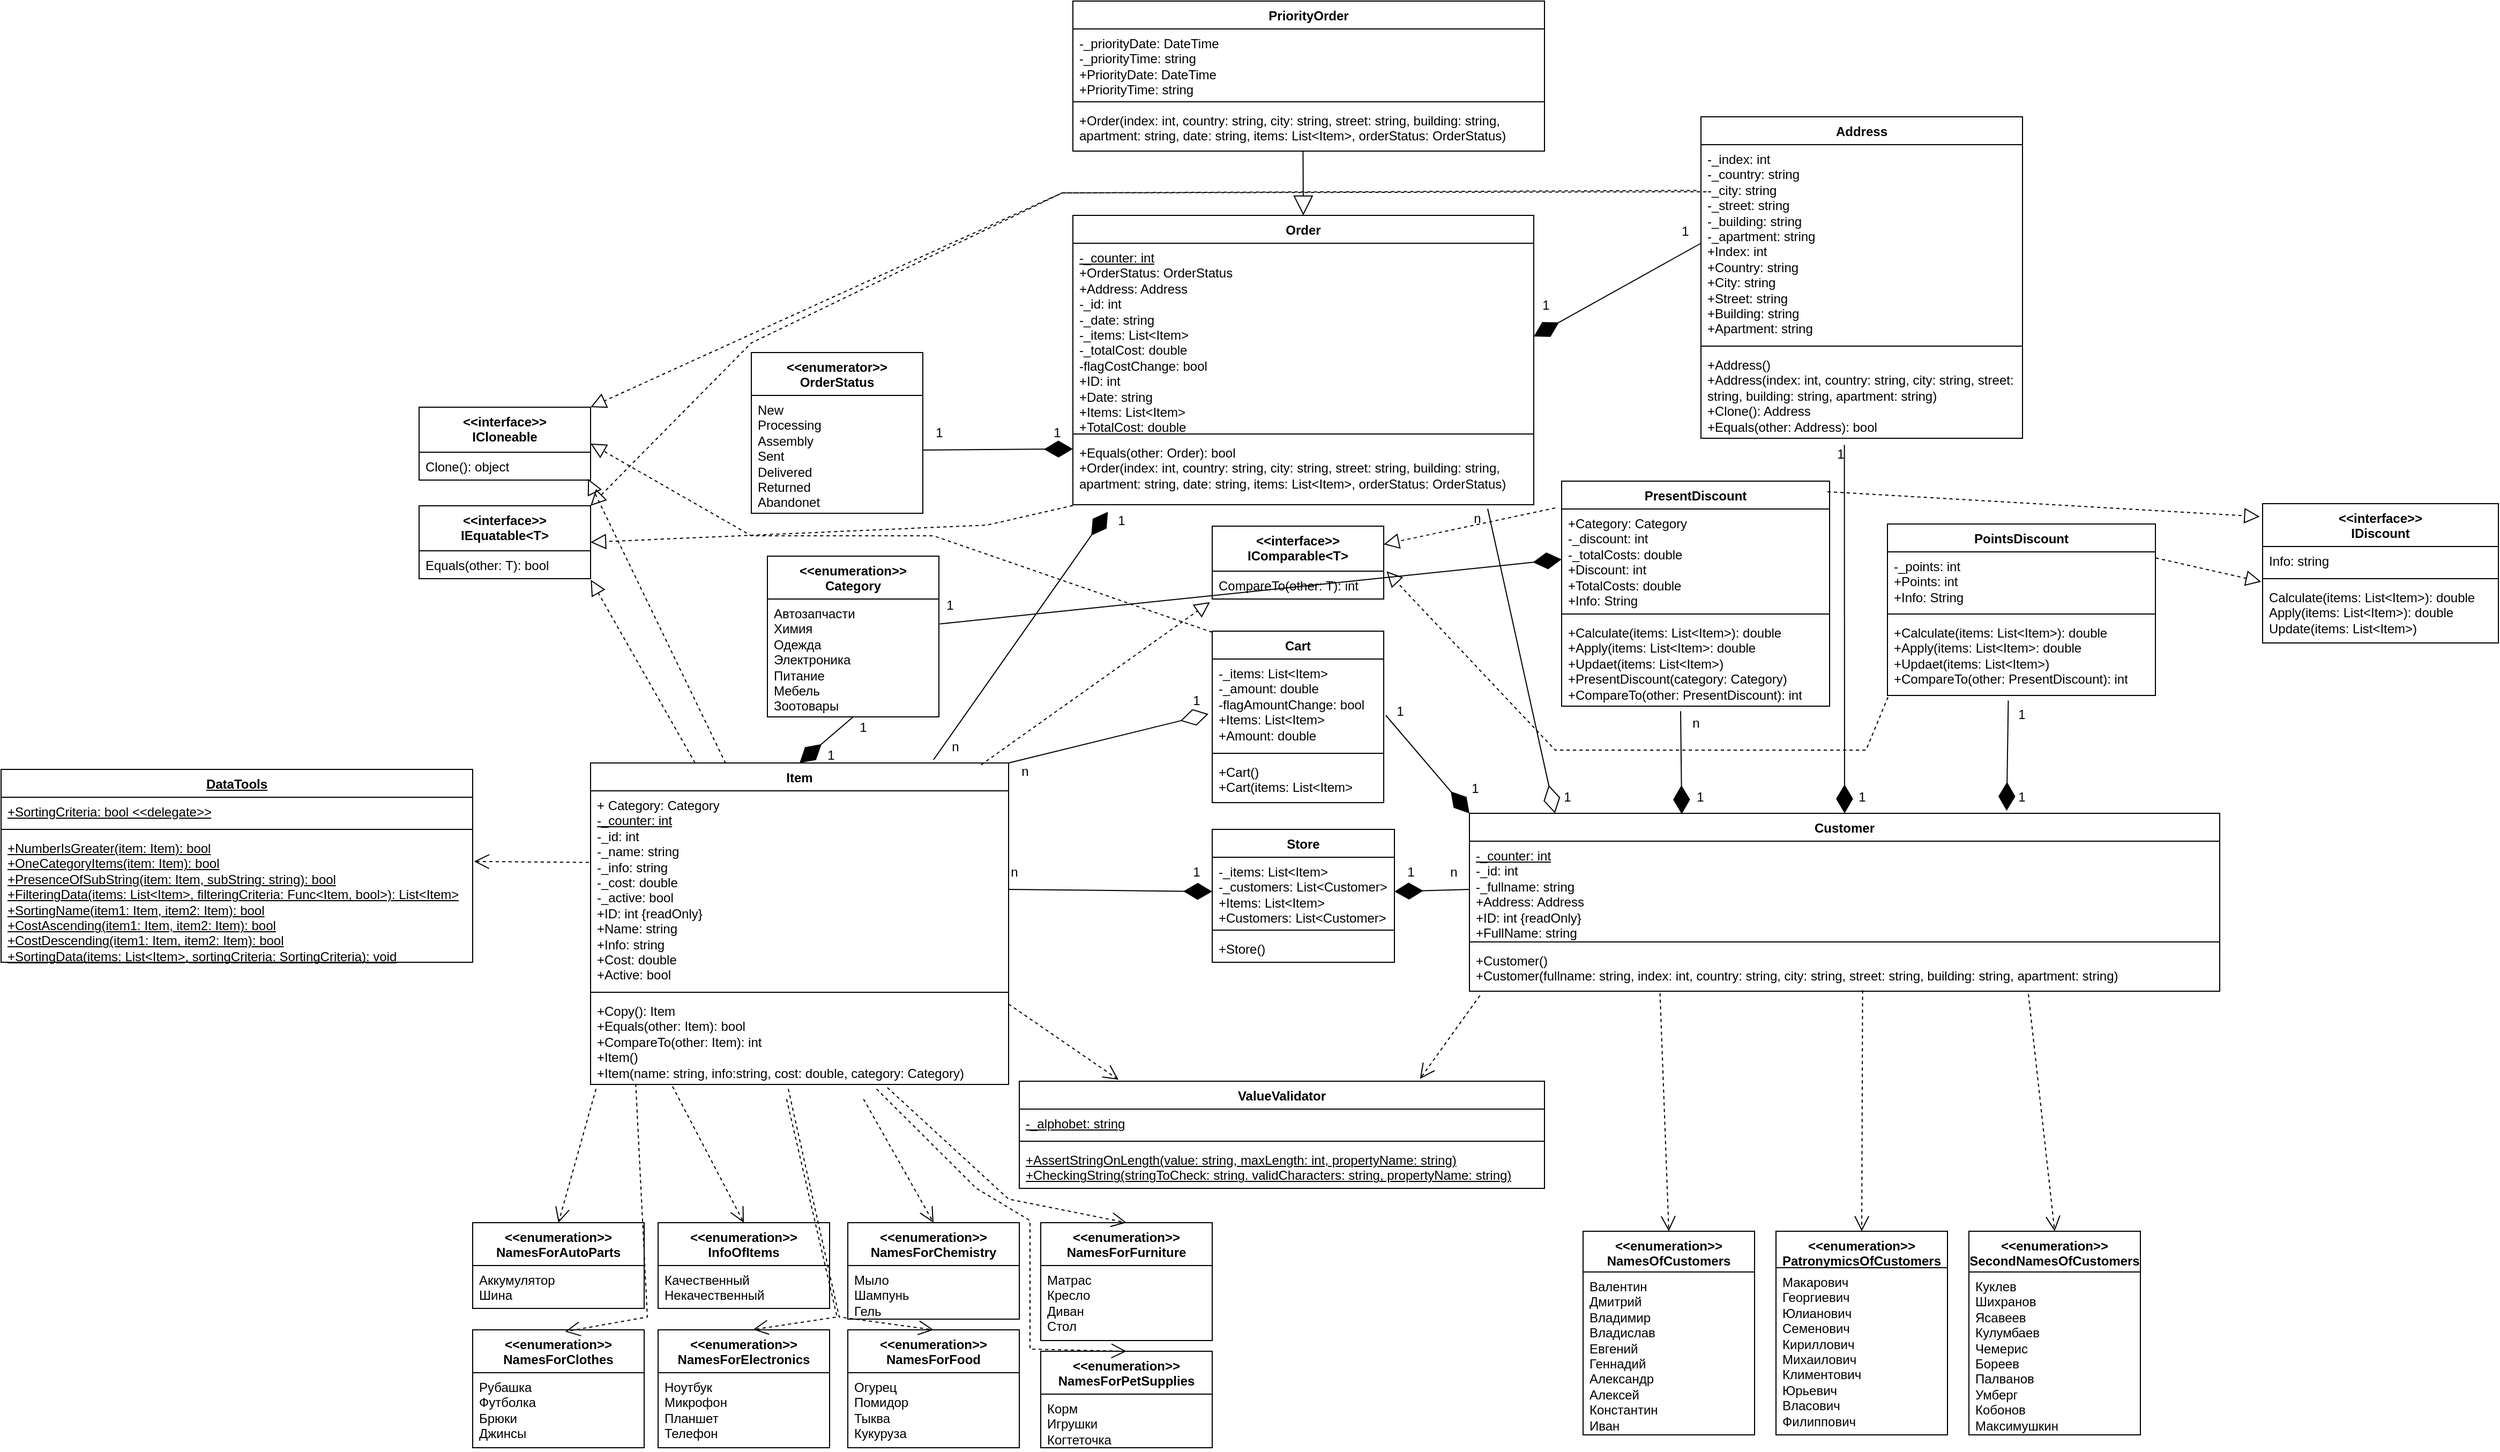 <mxfile version="24.8.6">
  <diagram name="Страница — 1" id="Pnpjavwgu8jaHtfD7N36">
    <mxGraphModel dx="3555" dy="2797" grid="1" gridSize="10" guides="1" tooltips="1" connect="1" arrows="1" fold="1" page="1" pageScale="1" pageWidth="825" pageHeight="1300" math="0" shadow="0">
      <root>
        <mxCell id="0" />
        <mxCell id="1" parent="0" />
        <mxCell id="gDB7nwy7ESsKub3q5WBZ-1" value="Item" style="swimlane;fontStyle=1;align=center;verticalAlign=top;childLayout=stackLayout;horizontal=1;startSize=26;horizontalStack=0;resizeParent=1;resizeParentMax=0;resizeLast=0;collapsible=1;marginBottom=0;whiteSpace=wrap;html=1;" parent="1" vertex="1">
          <mxGeometry x="120" y="652" width="390" height="300" as="geometry" />
        </mxCell>
        <mxCell id="gDB7nwy7ESsKub3q5WBZ-2" value="+ Category: Category&lt;div&gt;&lt;u&gt;-_counter: int&lt;/u&gt;&lt;/div&gt;&lt;div&gt;-_id: int&lt;/div&gt;&lt;div&gt;-_name: string&lt;/div&gt;&lt;div&gt;-_info: string&lt;/div&gt;&lt;div&gt;-_cost: double&lt;/div&gt;&lt;div&gt;-_active: bool&lt;/div&gt;&lt;div&gt;+ID: int {readOnly}&lt;/div&gt;&lt;div&gt;+Name: string&lt;/div&gt;&lt;div&gt;+Info: string&lt;/div&gt;&lt;div&gt;+Cost: double&lt;/div&gt;&lt;div&gt;+Active: bool&lt;/div&gt;" style="text;strokeColor=none;fillColor=none;align=left;verticalAlign=top;spacingLeft=4;spacingRight=4;overflow=hidden;rotatable=0;points=[[0,0.5],[1,0.5]];portConstraint=eastwest;whiteSpace=wrap;html=1;" parent="gDB7nwy7ESsKub3q5WBZ-1" vertex="1">
          <mxGeometry y="26" width="390" height="184" as="geometry" />
        </mxCell>
        <mxCell id="gDB7nwy7ESsKub3q5WBZ-3" value="" style="line;strokeWidth=1;fillColor=none;align=left;verticalAlign=middle;spacingTop=-1;spacingLeft=3;spacingRight=3;rotatable=0;labelPosition=right;points=[];portConstraint=eastwest;strokeColor=inherit;" parent="gDB7nwy7ESsKub3q5WBZ-1" vertex="1">
          <mxGeometry y="210" width="390" height="8" as="geometry" />
        </mxCell>
        <mxCell id="gDB7nwy7ESsKub3q5WBZ-4" value="&lt;div&gt;+Copy(): Item&lt;/div&gt;&lt;div&gt;+Equals(other: Item): bool&lt;/div&gt;&lt;div&gt;+CompareTo(other: Item): int&lt;/div&gt;+Item()&lt;div&gt;+Item(name: string, info:string, cost: double, category: Category)&lt;/div&gt;" style="text;strokeColor=none;fillColor=none;align=left;verticalAlign=top;spacingLeft=4;spacingRight=4;overflow=hidden;rotatable=0;points=[[0,0.5],[1,0.5]];portConstraint=eastwest;whiteSpace=wrap;html=1;" parent="gDB7nwy7ESsKub3q5WBZ-1" vertex="1">
          <mxGeometry y="218" width="390" height="82" as="geometry" />
        </mxCell>
        <mxCell id="gDB7nwy7ESsKub3q5WBZ-10" value="Customer" style="swimlane;fontStyle=1;align=center;verticalAlign=top;childLayout=stackLayout;horizontal=1;startSize=26;horizontalStack=0;resizeParent=1;resizeParentMax=0;resizeLast=0;collapsible=1;marginBottom=0;whiteSpace=wrap;html=1;" parent="1" vertex="1">
          <mxGeometry x="940" y="699" width="700" height="166" as="geometry" />
        </mxCell>
        <mxCell id="gDB7nwy7ESsKub3q5WBZ-11" value="&lt;u&gt;-_counter: int&lt;/u&gt;&lt;div&gt;-_id: int&lt;/div&gt;&lt;div&gt;-_fullname: string&lt;/div&gt;&lt;div&gt;+Address: Address&lt;/div&gt;&lt;div&gt;+ID: int {readOnly}&lt;/div&gt;&lt;div&gt;+FullName: string&lt;/div&gt;" style="text;strokeColor=none;fillColor=none;align=left;verticalAlign=top;spacingLeft=4;spacingRight=4;overflow=hidden;rotatable=0;points=[[0,0.5],[1,0.5]];portConstraint=eastwest;whiteSpace=wrap;html=1;" parent="gDB7nwy7ESsKub3q5WBZ-10" vertex="1">
          <mxGeometry y="26" width="700" height="90" as="geometry" />
        </mxCell>
        <mxCell id="gDB7nwy7ESsKub3q5WBZ-12" value="" style="line;strokeWidth=1;fillColor=none;align=left;verticalAlign=middle;spacingTop=-1;spacingLeft=3;spacingRight=3;rotatable=0;labelPosition=right;points=[];portConstraint=eastwest;strokeColor=inherit;" parent="gDB7nwy7ESsKub3q5WBZ-10" vertex="1">
          <mxGeometry y="116" width="700" height="8" as="geometry" />
        </mxCell>
        <mxCell id="gDB7nwy7ESsKub3q5WBZ-13" value="+Customer()&lt;div&gt;+Customer(fullname: string, index: int, country: string, city: string, street: string, building: string, apartment: string)&lt;/div&gt;" style="text;strokeColor=none;fillColor=none;align=left;verticalAlign=top;spacingLeft=4;spacingRight=4;overflow=hidden;rotatable=0;points=[[0,0.5],[1,0.5]];portConstraint=eastwest;whiteSpace=wrap;html=1;" parent="gDB7nwy7ESsKub3q5WBZ-10" vertex="1">
          <mxGeometry y="124" width="700" height="42" as="geometry" />
        </mxCell>
        <mxCell id="gDB7nwy7ESsKub3q5WBZ-14" value="ValueValidator" style="swimlane;fontStyle=1;align=center;verticalAlign=top;childLayout=stackLayout;horizontal=1;startSize=26;horizontalStack=0;resizeParent=1;resizeParentMax=0;resizeLast=0;collapsible=1;marginBottom=0;whiteSpace=wrap;html=1;" parent="1" vertex="1">
          <mxGeometry x="520" y="949" width="490" height="100" as="geometry">
            <mxRectangle x="520" y="750" width="120" height="30" as="alternateBounds" />
          </mxGeometry>
        </mxCell>
        <mxCell id="gDB7nwy7ESsKub3q5WBZ-15" value="&lt;u&gt;-_alphobet: string&lt;/u&gt;" style="text;strokeColor=none;fillColor=none;align=left;verticalAlign=top;spacingLeft=4;spacingRight=4;overflow=hidden;rotatable=0;points=[[0,0.5],[1,0.5]];portConstraint=eastwest;whiteSpace=wrap;html=1;" parent="gDB7nwy7ESsKub3q5WBZ-14" vertex="1">
          <mxGeometry y="26" width="490" height="26" as="geometry" />
        </mxCell>
        <mxCell id="gDB7nwy7ESsKub3q5WBZ-16" value="" style="line;strokeWidth=1;fillColor=none;align=left;verticalAlign=middle;spacingTop=-1;spacingLeft=3;spacingRight=3;rotatable=0;labelPosition=right;points=[];portConstraint=eastwest;strokeColor=inherit;" parent="gDB7nwy7ESsKub3q5WBZ-14" vertex="1">
          <mxGeometry y="52" width="490" height="8" as="geometry" />
        </mxCell>
        <mxCell id="gDB7nwy7ESsKub3q5WBZ-17" value="&lt;u&gt;+AssertStringOnLength(value: string, maxLength: int, propertyName: string)&lt;/u&gt;&lt;div&gt;&lt;u&gt;+CheckingString(stringToCheck: string. validCharacters: string, propertyName: string)&lt;/u&gt;&lt;/div&gt;" style="text;strokeColor=none;fillColor=none;align=left;verticalAlign=top;spacingLeft=4;spacingRight=4;overflow=hidden;rotatable=0;points=[[0,0.5],[1,0.5]];portConstraint=eastwest;whiteSpace=wrap;html=1;" parent="gDB7nwy7ESsKub3q5WBZ-14" vertex="1">
          <mxGeometry y="60" width="490" height="40" as="geometry" />
        </mxCell>
        <mxCell id="x2ZW6m5DBQwnr-81MUE0-3" value="" style="edgeStyle=orthogonalEdgeStyle;rounded=0;orthogonalLoop=1;jettySize=auto;html=1;" parent="1" edge="1">
          <mxGeometry relative="1" as="geometry">
            <mxPoint x="175" y="1131.0" as="sourcePoint" />
            <mxPoint x="175" y="1131.0" as="targetPoint" />
          </mxGeometry>
        </mxCell>
        <mxCell id="x2ZW6m5DBQwnr-81MUE0-20" value="&amp;lt;&amp;lt;enumeration&amp;gt;&amp;gt;&lt;div&gt;Category&lt;/div&gt;" style="swimlane;fontStyle=1;align=center;verticalAlign=top;childLayout=stackLayout;horizontal=1;startSize=40;horizontalStack=0;resizeParent=1;resizeParentMax=0;resizeLast=0;collapsible=1;marginBottom=0;whiteSpace=wrap;html=1;" parent="1" vertex="1">
          <mxGeometry x="285" y="459" width="160" height="150" as="geometry">
            <mxRectangle x="390" y="920" width="140" height="40" as="alternateBounds" />
          </mxGeometry>
        </mxCell>
        <mxCell id="x2ZW6m5DBQwnr-81MUE0-21" value="&lt;div&gt;Автозапчасти&lt;/div&gt;&lt;div&gt;Химия&lt;/div&gt;&lt;div&gt;Одежда&lt;/div&gt;&lt;div&gt;Электроника&lt;/div&gt;&lt;div&gt;Питание&lt;/div&gt;&lt;div&gt;Мебель&lt;/div&gt;&lt;div&gt;Зоотовары&lt;/div&gt;" style="text;strokeColor=none;fillColor=none;align=left;verticalAlign=top;spacingLeft=4;spacingRight=4;overflow=hidden;rotatable=0;points=[[0,0.5],[1,0.5]];portConstraint=eastwest;whiteSpace=wrap;html=1;" parent="x2ZW6m5DBQwnr-81MUE0-20" vertex="1">
          <mxGeometry y="40" width="160" height="110" as="geometry" />
        </mxCell>
        <mxCell id="x2ZW6m5DBQwnr-81MUE0-25" value="Address" style="swimlane;fontStyle=1;align=center;verticalAlign=top;childLayout=stackLayout;horizontal=1;startSize=26;horizontalStack=0;resizeParent=1;resizeParentMax=0;resizeLast=0;collapsible=1;marginBottom=0;whiteSpace=wrap;html=1;" parent="1" vertex="1">
          <mxGeometry x="1156" y="49" width="300" height="300" as="geometry" />
        </mxCell>
        <mxCell id="x2ZW6m5DBQwnr-81MUE0-26" value="-_index: int&lt;div&gt;-_country: string&lt;/div&gt;&lt;div&gt;-_city: string&lt;/div&gt;&lt;div&gt;-_street: string&lt;/div&gt;&lt;div&gt;-_building: string&lt;/div&gt;&lt;div&gt;-_apartment: string&lt;/div&gt;&lt;div&gt;+Index: int&lt;/div&gt;&lt;div&gt;+Country: string&lt;/div&gt;&lt;div&gt;+City: string&lt;/div&gt;&lt;div&gt;+Street: string&lt;/div&gt;&lt;div&gt;+Building: string&lt;/div&gt;&lt;div&gt;+Apartment: string&lt;/div&gt;" style="text;strokeColor=none;fillColor=none;align=left;verticalAlign=top;spacingLeft=4;spacingRight=4;overflow=hidden;rotatable=0;points=[[0,0.5],[1,0.5]];portConstraint=eastwest;whiteSpace=wrap;html=1;" parent="x2ZW6m5DBQwnr-81MUE0-25" vertex="1">
          <mxGeometry y="26" width="300" height="184" as="geometry" />
        </mxCell>
        <mxCell id="x2ZW6m5DBQwnr-81MUE0-27" value="" style="line;strokeWidth=1;fillColor=none;align=left;verticalAlign=middle;spacingTop=-1;spacingLeft=3;spacingRight=3;rotatable=0;labelPosition=right;points=[];portConstraint=eastwest;strokeColor=inherit;" parent="x2ZW6m5DBQwnr-81MUE0-25" vertex="1">
          <mxGeometry y="210" width="300" height="8" as="geometry" />
        </mxCell>
        <mxCell id="x2ZW6m5DBQwnr-81MUE0-28" value="&lt;font&gt;+Address()&lt;/font&gt;&lt;div&gt;+Address(index: int, country: string, city: string, street: string, building: string, apartment: string)&lt;/div&gt;&lt;div&gt;+Clone(): Address&lt;/div&gt;&lt;div&gt;+Equals(other: Address): bool&lt;/div&gt;" style="text;strokeColor=none;fillColor=none;align=left;verticalAlign=top;spacingLeft=4;spacingRight=4;overflow=hidden;rotatable=0;points=[[0,0.5],[1,0.5]];portConstraint=eastwest;whiteSpace=wrap;html=1;" parent="x2ZW6m5DBQwnr-81MUE0-25" vertex="1">
          <mxGeometry y="218" width="300" height="82" as="geometry" />
        </mxCell>
        <mxCell id="x2ZW6m5DBQwnr-81MUE0-30" value="" style="endArrow=diamondThin;endFill=1;endSize=24;html=1;rounded=0;entryX=0.5;entryY=0;entryDx=0;entryDy=0;exitX=0.446;exitY=1.074;exitDx=0;exitDy=0;exitPerimeter=0;" parent="1" source="x2ZW6m5DBQwnr-81MUE0-28" target="gDB7nwy7ESsKub3q5WBZ-10" edge="1">
          <mxGeometry width="160" relative="1" as="geometry">
            <mxPoint x="1290" y="621" as="sourcePoint" />
            <mxPoint x="1410" y="659" as="targetPoint" />
          </mxGeometry>
        </mxCell>
        <mxCell id="x2ZW6m5DBQwnr-81MUE0-31" value="1" style="text;html=1;align=center;verticalAlign=middle;resizable=0;points=[];autosize=1;strokeColor=none;fillColor=none;" parent="1" vertex="1">
          <mxGeometry x="1291" y="669" width="30" height="30" as="geometry" />
        </mxCell>
        <mxCell id="x2ZW6m5DBQwnr-81MUE0-32" value="1" style="text;html=1;align=center;verticalAlign=middle;resizable=0;points=[];autosize=1;strokeColor=none;fillColor=none;" parent="1" vertex="1">
          <mxGeometry x="1271" y="349" width="30" height="30" as="geometry" />
        </mxCell>
        <mxCell id="x2ZW6m5DBQwnr-81MUE0-33" value="Store" style="swimlane;fontStyle=1;align=center;verticalAlign=top;childLayout=stackLayout;horizontal=1;startSize=26;horizontalStack=0;resizeParent=1;resizeParentMax=0;resizeLast=0;collapsible=1;marginBottom=0;whiteSpace=wrap;html=1;" parent="1" vertex="1">
          <mxGeometry x="700" y="714" width="170" height="124" as="geometry" />
        </mxCell>
        <mxCell id="x2ZW6m5DBQwnr-81MUE0-34" value="-_items: List&amp;lt;Item&amp;gt;&lt;div&gt;-_customers: List&amp;lt;Customer&amp;gt;&lt;/div&gt;&lt;div&gt;+Items: List&amp;lt;Item&amp;gt;&lt;/div&gt;&lt;div&gt;+Customers: List&amp;lt;Customer&amp;gt;&lt;/div&gt;" style="text;strokeColor=none;fillColor=none;align=left;verticalAlign=top;spacingLeft=4;spacingRight=4;overflow=hidden;rotatable=0;points=[[0,0.5],[1,0.5]];portConstraint=eastwest;whiteSpace=wrap;html=1;" parent="x2ZW6m5DBQwnr-81MUE0-33" vertex="1">
          <mxGeometry y="26" width="170" height="64" as="geometry" />
        </mxCell>
        <mxCell id="x2ZW6m5DBQwnr-81MUE0-35" value="" style="line;strokeWidth=1;fillColor=none;align=left;verticalAlign=middle;spacingTop=-1;spacingLeft=3;spacingRight=3;rotatable=0;labelPosition=right;points=[];portConstraint=eastwest;strokeColor=inherit;" parent="x2ZW6m5DBQwnr-81MUE0-33" vertex="1">
          <mxGeometry y="90" width="170" height="8" as="geometry" />
        </mxCell>
        <mxCell id="x2ZW6m5DBQwnr-81MUE0-36" value="+Store()" style="text;strokeColor=none;fillColor=none;align=left;verticalAlign=top;spacingLeft=4;spacingRight=4;overflow=hidden;rotatable=0;points=[[0,0.5],[1,0.5]];portConstraint=eastwest;whiteSpace=wrap;html=1;" parent="x2ZW6m5DBQwnr-81MUE0-33" vertex="1">
          <mxGeometry y="98" width="170" height="26" as="geometry" />
        </mxCell>
        <mxCell id="x2ZW6m5DBQwnr-81MUE0-37" value="" style="endArrow=diamondThin;endFill=1;endSize=24;html=1;rounded=0;entryX=0;entryY=0.5;entryDx=0;entryDy=0;exitX=1;exitY=0.5;exitDx=0;exitDy=0;" parent="1" source="gDB7nwy7ESsKub3q5WBZ-2" target="x2ZW6m5DBQwnr-81MUE0-34" edge="1">
          <mxGeometry width="160" relative="1" as="geometry">
            <mxPoint x="690" y="879" as="sourcePoint" />
            <mxPoint x="850" y="879" as="targetPoint" />
          </mxGeometry>
        </mxCell>
        <mxCell id="x2ZW6m5DBQwnr-81MUE0-38" value="" style="endArrow=diamondThin;endFill=1;endSize=24;html=1;rounded=0;entryX=1;entryY=0.5;entryDx=0;entryDy=0;exitX=0;exitY=0.5;exitDx=0;exitDy=0;" parent="1" source="gDB7nwy7ESsKub3q5WBZ-11" target="x2ZW6m5DBQwnr-81MUE0-34" edge="1">
          <mxGeometry width="160" relative="1" as="geometry">
            <mxPoint x="770" y="909" as="sourcePoint" />
            <mxPoint x="930" y="909" as="targetPoint" />
          </mxGeometry>
        </mxCell>
        <mxCell id="x2ZW6m5DBQwnr-81MUE0-39" value="1" style="text;html=1;align=center;verticalAlign=middle;resizable=0;points=[];autosize=1;strokeColor=none;fillColor=none;" parent="1" vertex="1">
          <mxGeometry x="670" y="739" width="30" height="30" as="geometry" />
        </mxCell>
        <mxCell id="x2ZW6m5DBQwnr-81MUE0-40" value="n" style="text;html=1;align=center;verticalAlign=middle;resizable=0;points=[];autosize=1;strokeColor=none;fillColor=none;" parent="1" vertex="1">
          <mxGeometry x="500" y="739" width="30" height="30" as="geometry" />
        </mxCell>
        <mxCell id="x2ZW6m5DBQwnr-81MUE0-41" value="1" style="text;html=1;align=center;verticalAlign=middle;resizable=0;points=[];autosize=1;strokeColor=none;fillColor=none;" parent="1" vertex="1">
          <mxGeometry x="870" y="739" width="30" height="30" as="geometry" />
        </mxCell>
        <mxCell id="x2ZW6m5DBQwnr-81MUE0-42" value="n" style="text;html=1;align=center;verticalAlign=middle;resizable=0;points=[];autosize=1;strokeColor=none;fillColor=none;" parent="1" vertex="1">
          <mxGeometry x="910" y="739" width="30" height="30" as="geometry" />
        </mxCell>
        <mxCell id="x2ZW6m5DBQwnr-81MUE0-43" value="" style="endArrow=diamondThin;endFill=1;endSize=24;html=1;rounded=0;entryX=0.5;entryY=0;entryDx=0;entryDy=0;" parent="1" target="gDB7nwy7ESsKub3q5WBZ-1" edge="1">
          <mxGeometry width="160" relative="1" as="geometry">
            <mxPoint x="365" y="609" as="sourcePoint" />
            <mxPoint x="450" y="639" as="targetPoint" />
          </mxGeometry>
        </mxCell>
        <mxCell id="x2ZW6m5DBQwnr-81MUE0-44" value="1" style="text;html=1;align=center;verticalAlign=middle;resizable=0;points=[];autosize=1;strokeColor=none;fillColor=none;" parent="1" vertex="1">
          <mxGeometry x="329" y="630" width="30" height="30" as="geometry" />
        </mxCell>
        <mxCell id="x2ZW6m5DBQwnr-81MUE0-45" value="1" style="text;html=1;align=center;verticalAlign=middle;resizable=0;points=[];autosize=1;strokeColor=none;fillColor=none;" parent="1" vertex="1">
          <mxGeometry x="359" y="604" width="30" height="30" as="geometry" />
        </mxCell>
        <mxCell id="x2ZW6m5DBQwnr-81MUE0-46" value="&amp;lt;&amp;lt;enumeration&amp;gt;&amp;gt;&lt;div&gt;InfoOfItems&lt;/div&gt;" style="swimlane;fontStyle=1;align=center;verticalAlign=top;childLayout=stackLayout;horizontal=1;startSize=40;horizontalStack=0;resizeParent=1;resizeParentMax=0;resizeLast=0;collapsible=1;marginBottom=0;whiteSpace=wrap;html=1;" parent="1" vertex="1">
          <mxGeometry x="183" y="1081" width="160" height="80" as="geometry" />
        </mxCell>
        <mxCell id="x2ZW6m5DBQwnr-81MUE0-47" value="Качественный&lt;div&gt;Некачественный&lt;/div&gt;" style="text;strokeColor=none;fillColor=none;align=left;verticalAlign=top;spacingLeft=4;spacingRight=4;overflow=hidden;rotatable=0;points=[[0,0.5],[1,0.5]];portConstraint=eastwest;whiteSpace=wrap;html=1;" parent="x2ZW6m5DBQwnr-81MUE0-46" vertex="1">
          <mxGeometry y="40" width="160" height="40" as="geometry" />
        </mxCell>
        <mxCell id="x2ZW6m5DBQwnr-81MUE0-51" value="&amp;lt;&amp;lt;enumeration&amp;gt;&amp;gt;&lt;div&gt;NamesForAutoParts&lt;/div&gt;" style="swimlane;fontStyle=1;align=center;verticalAlign=top;childLayout=stackLayout;horizontal=1;startSize=40;horizontalStack=0;resizeParent=1;resizeParentMax=0;resizeLast=0;collapsible=1;marginBottom=0;whiteSpace=wrap;html=1;" parent="1" vertex="1">
          <mxGeometry x="10" y="1081" width="160" height="80" as="geometry" />
        </mxCell>
        <mxCell id="x2ZW6m5DBQwnr-81MUE0-52" value="Аккумулятор&lt;div&gt;Шина&lt;/div&gt;" style="text;strokeColor=none;fillColor=none;align=left;verticalAlign=top;spacingLeft=4;spacingRight=4;overflow=hidden;rotatable=0;points=[[0,0.5],[1,0.5]];portConstraint=eastwest;whiteSpace=wrap;html=1;" parent="x2ZW6m5DBQwnr-81MUE0-51" vertex="1">
          <mxGeometry y="40" width="160" height="40" as="geometry" />
        </mxCell>
        <mxCell id="x2ZW6m5DBQwnr-81MUE0-57" value="&amp;lt;&amp;lt;enumeration&amp;gt;&amp;gt;&lt;div&gt;NamesForChemistry&lt;/div&gt;" style="swimlane;fontStyle=1;align=center;verticalAlign=top;childLayout=stackLayout;horizontal=1;startSize=40;horizontalStack=0;resizeParent=1;resizeParentMax=0;resizeLast=0;collapsible=1;marginBottom=0;whiteSpace=wrap;html=1;" parent="1" vertex="1">
          <mxGeometry x="360" y="1081" width="160" height="90" as="geometry" />
        </mxCell>
        <mxCell id="x2ZW6m5DBQwnr-81MUE0-58" value="Мыло&lt;div&gt;Шампунь&lt;/div&gt;&lt;div&gt;Гель&lt;/div&gt;" style="text;strokeColor=none;fillColor=none;align=left;verticalAlign=top;spacingLeft=4;spacingRight=4;overflow=hidden;rotatable=0;points=[[0,0.5],[1,0.5]];portConstraint=eastwest;whiteSpace=wrap;html=1;" parent="x2ZW6m5DBQwnr-81MUE0-57" vertex="1">
          <mxGeometry y="40" width="160" height="50" as="geometry" />
        </mxCell>
        <mxCell id="x2ZW6m5DBQwnr-81MUE0-59" value="&amp;lt;&amp;lt;enumeration&amp;gt;&amp;gt;&lt;div&gt;NamesForClothes&lt;/div&gt;" style="swimlane;fontStyle=1;align=center;verticalAlign=top;childLayout=stackLayout;horizontal=1;startSize=40;horizontalStack=0;resizeParent=1;resizeParentMax=0;resizeLast=0;collapsible=1;marginBottom=0;whiteSpace=wrap;html=1;" parent="1" vertex="1">
          <mxGeometry x="10" y="1181" width="160" height="110" as="geometry" />
        </mxCell>
        <mxCell id="x2ZW6m5DBQwnr-81MUE0-60" value="Рубашка&lt;div&gt;Футболка&lt;br&gt;&lt;div&gt;Брюки&lt;/div&gt;&lt;div&gt;Джинсы&lt;/div&gt;&lt;/div&gt;" style="text;strokeColor=none;fillColor=none;align=left;verticalAlign=top;spacingLeft=4;spacingRight=4;overflow=hidden;rotatable=0;points=[[0,0.5],[1,0.5]];portConstraint=eastwest;whiteSpace=wrap;html=1;" parent="x2ZW6m5DBQwnr-81MUE0-59" vertex="1">
          <mxGeometry y="40" width="160" height="70" as="geometry" />
        </mxCell>
        <mxCell id="x2ZW6m5DBQwnr-81MUE0-61" value="&amp;lt;&amp;lt;enumeration&amp;gt;&amp;gt;&lt;div&gt;NamesForElectronics&lt;/div&gt;" style="swimlane;fontStyle=1;align=center;verticalAlign=top;childLayout=stackLayout;horizontal=1;startSize=40;horizontalStack=0;resizeParent=1;resizeParentMax=0;resizeLast=0;collapsible=1;marginBottom=0;whiteSpace=wrap;html=1;" parent="1" vertex="1">
          <mxGeometry x="183" y="1181" width="160" height="110" as="geometry" />
        </mxCell>
        <mxCell id="x2ZW6m5DBQwnr-81MUE0-62" value="Ноутбук&lt;div&gt;Микрофон&lt;/div&gt;&lt;div&gt;Планшет&lt;/div&gt;&lt;div&gt;Телефон&lt;/div&gt;" style="text;strokeColor=none;fillColor=none;align=left;verticalAlign=top;spacingLeft=4;spacingRight=4;overflow=hidden;rotatable=0;points=[[0,0.5],[1,0.5]];portConstraint=eastwest;whiteSpace=wrap;html=1;" parent="x2ZW6m5DBQwnr-81MUE0-61" vertex="1">
          <mxGeometry y="40" width="160" height="70" as="geometry" />
        </mxCell>
        <mxCell id="x2ZW6m5DBQwnr-81MUE0-67" value="&amp;lt;&amp;lt;enumeration&amp;gt;&amp;gt;&lt;div&gt;NamesForFood&lt;/div&gt;" style="swimlane;fontStyle=1;align=center;verticalAlign=top;childLayout=stackLayout;horizontal=1;startSize=40;horizontalStack=0;resizeParent=1;resizeParentMax=0;resizeLast=0;collapsible=1;marginBottom=0;whiteSpace=wrap;html=1;" parent="1" vertex="1">
          <mxGeometry x="360" y="1181" width="160" height="110" as="geometry" />
        </mxCell>
        <mxCell id="x2ZW6m5DBQwnr-81MUE0-68" value="Огурец&lt;div&gt;Помидор&lt;/div&gt;&lt;div&gt;Тыква&lt;/div&gt;&lt;div&gt;Кукуруза&lt;/div&gt;" style="text;strokeColor=none;fillColor=none;align=left;verticalAlign=top;spacingLeft=4;spacingRight=4;overflow=hidden;rotatable=0;points=[[0,0.5],[1,0.5]];portConstraint=eastwest;whiteSpace=wrap;html=1;" parent="x2ZW6m5DBQwnr-81MUE0-67" vertex="1">
          <mxGeometry y="40" width="160" height="70" as="geometry" />
        </mxCell>
        <mxCell id="x2ZW6m5DBQwnr-81MUE0-69" value="&amp;lt;&amp;lt;enumeration&amp;gt;&amp;gt;&lt;div&gt;NamesForFurniture&lt;/div&gt;" style="swimlane;fontStyle=1;align=center;verticalAlign=top;childLayout=stackLayout;horizontal=1;startSize=40;horizontalStack=0;resizeParent=1;resizeParentMax=0;resizeLast=0;collapsible=1;marginBottom=0;whiteSpace=wrap;html=1;" parent="1" vertex="1">
          <mxGeometry x="540" y="1081" width="160" height="110" as="geometry" />
        </mxCell>
        <mxCell id="x2ZW6m5DBQwnr-81MUE0-70" value="Матрас&lt;div&gt;Кресло&lt;/div&gt;&lt;div&gt;Диван&lt;/div&gt;&lt;div&gt;Стол&lt;/div&gt;" style="text;strokeColor=none;fillColor=none;align=left;verticalAlign=top;spacingLeft=4;spacingRight=4;overflow=hidden;rotatable=0;points=[[0,0.5],[1,0.5]];portConstraint=eastwest;whiteSpace=wrap;html=1;" parent="x2ZW6m5DBQwnr-81MUE0-69" vertex="1">
          <mxGeometry y="40" width="160" height="70" as="geometry" />
        </mxCell>
        <mxCell id="x2ZW6m5DBQwnr-81MUE0-71" value="&amp;lt;&amp;lt;enumeration&amp;gt;&amp;gt;&lt;div&gt;NamesForPetSupplies&lt;/div&gt;" style="swimlane;fontStyle=1;align=center;verticalAlign=top;childLayout=stackLayout;horizontal=1;startSize=40;horizontalStack=0;resizeParent=1;resizeParentMax=0;resizeLast=0;collapsible=1;marginBottom=0;whiteSpace=wrap;html=1;" parent="1" vertex="1">
          <mxGeometry x="540" y="1201" width="160" height="90" as="geometry" />
        </mxCell>
        <mxCell id="x2ZW6m5DBQwnr-81MUE0-72" value="Корм&lt;div&gt;Игрушки&lt;/div&gt;&lt;div&gt;Когтеточка&lt;/div&gt;" style="text;strokeColor=none;fillColor=none;align=left;verticalAlign=top;spacingLeft=4;spacingRight=4;overflow=hidden;rotatable=0;points=[[0,0.5],[1,0.5]];portConstraint=eastwest;whiteSpace=wrap;html=1;" parent="x2ZW6m5DBQwnr-81MUE0-71" vertex="1">
          <mxGeometry y="40" width="160" height="50" as="geometry" />
        </mxCell>
        <mxCell id="x2ZW6m5DBQwnr-81MUE0-80" value="&amp;lt;&amp;lt;enumeration&amp;gt;&amp;gt;&lt;div&gt;NamesOfCustomers&lt;/div&gt;" style="swimlane;fontStyle=1;align=center;verticalAlign=top;childLayout=stackLayout;horizontal=1;startSize=38;horizontalStack=0;resizeParent=1;resizeParentMax=0;resizeLast=0;collapsible=1;marginBottom=0;whiteSpace=wrap;html=1;" parent="1" vertex="1">
          <mxGeometry x="1046" y="1089" width="160" height="190" as="geometry" />
        </mxCell>
        <mxCell id="x2ZW6m5DBQwnr-81MUE0-81" value="Валентин&lt;div&gt;Дмитрий&lt;/div&gt;&lt;div&gt;Владимир&lt;/div&gt;&lt;div&gt;Владислав&lt;/div&gt;&lt;div&gt;Евгений&lt;/div&gt;&lt;div&gt;Геннадий&lt;/div&gt;&lt;div&gt;Александр&lt;/div&gt;&lt;div&gt;Алексей&lt;/div&gt;&lt;div&gt;Константин&lt;/div&gt;&lt;div&gt;Иван&lt;/div&gt;" style="text;strokeColor=none;fillColor=none;align=left;verticalAlign=top;spacingLeft=4;spacingRight=4;overflow=hidden;rotatable=0;points=[[0,0.5],[1,0.5]];portConstraint=eastwest;whiteSpace=wrap;html=1;" parent="x2ZW6m5DBQwnr-81MUE0-80" vertex="1">
          <mxGeometry y="38" width="160" height="152" as="geometry" />
        </mxCell>
        <mxCell id="x2ZW6m5DBQwnr-81MUE0-84" value="&amp;lt;&amp;lt;enumeration&amp;gt;&amp;gt;&lt;div&gt;PatronymicsOfCustomers&lt;/div&gt;" style="swimlane;fontStyle=1;align=center;verticalAlign=top;childLayout=stackLayout;horizontal=1;startSize=34;horizontalStack=0;resizeParent=1;resizeParentMax=0;resizeLast=0;collapsible=1;marginBottom=0;whiteSpace=wrap;html=1;" parent="1" vertex="1">
          <mxGeometry x="1226" y="1089" width="160" height="190" as="geometry" />
        </mxCell>
        <mxCell id="x2ZW6m5DBQwnr-81MUE0-85" value="Макарович&lt;div&gt;Георгиевич&lt;/div&gt;&lt;div&gt;Юлианович&lt;/div&gt;&lt;div&gt;Семенович&lt;/div&gt;&lt;div&gt;Кириллович&lt;/div&gt;&lt;div&gt;Михаилович&lt;/div&gt;&lt;div&gt;Климентович&lt;/div&gt;&lt;div&gt;Юрьевич&lt;/div&gt;&lt;div&gt;Власович&lt;/div&gt;&lt;div&gt;Филиппович&lt;/div&gt;" style="text;strokeColor=none;fillColor=none;align=left;verticalAlign=top;spacingLeft=4;spacingRight=4;overflow=hidden;rotatable=0;points=[[0,0.5],[1,0.5]];portConstraint=eastwest;whiteSpace=wrap;html=1;" parent="x2ZW6m5DBQwnr-81MUE0-84" vertex="1">
          <mxGeometry y="34" width="160" height="156" as="geometry" />
        </mxCell>
        <mxCell id="x2ZW6m5DBQwnr-81MUE0-86" value="&amp;lt;&amp;lt;enumeration&amp;gt;&amp;gt;&lt;div&gt;SecondNamesOfCustomers&lt;/div&gt;" style="swimlane;fontStyle=1;align=center;verticalAlign=top;childLayout=stackLayout;horizontal=1;startSize=38;horizontalStack=0;resizeParent=1;resizeParentMax=0;resizeLast=0;collapsible=1;marginBottom=0;whiteSpace=wrap;html=1;" parent="1" vertex="1">
          <mxGeometry x="1406" y="1089" width="160" height="190" as="geometry" />
        </mxCell>
        <mxCell id="x2ZW6m5DBQwnr-81MUE0-87" value="Куклев&lt;div&gt;Шихранов&lt;/div&gt;&lt;div&gt;Ясавеев&lt;/div&gt;&lt;div&gt;Кулумбаев&lt;/div&gt;&lt;div&gt;Чемерис&lt;/div&gt;&lt;div&gt;Бореев&lt;/div&gt;&lt;div&gt;Палванов&lt;/div&gt;&lt;div&gt;Умберг&lt;/div&gt;&lt;div&gt;Кобонов&lt;/div&gt;&lt;div&gt;Максимушкин&lt;/div&gt;" style="text;strokeColor=none;fillColor=none;align=left;verticalAlign=top;spacingLeft=4;spacingRight=4;overflow=hidden;rotatable=0;points=[[0,0.5],[1,0.5]];portConstraint=eastwest;whiteSpace=wrap;html=1;" parent="x2ZW6m5DBQwnr-81MUE0-86" vertex="1">
          <mxGeometry y="38" width="160" height="152" as="geometry" />
        </mxCell>
        <mxCell id="x2ZW6m5DBQwnr-81MUE0-90" value="" style="endArrow=open;endSize=12;dashed=1;html=1;rounded=0;entryX=0.5;entryY=0;entryDx=0;entryDy=0;exitX=0.745;exitY=1.065;exitDx=0;exitDy=0;exitPerimeter=0;" parent="1" source="gDB7nwy7ESsKub3q5WBZ-13" target="x2ZW6m5DBQwnr-81MUE0-86" edge="1">
          <mxGeometry width="160" relative="1" as="geometry">
            <mxPoint x="1440" y="899" as="sourcePoint" />
            <mxPoint x="1360" y="1059" as="targetPoint" />
            <mxPoint as="offset" />
          </mxGeometry>
        </mxCell>
        <mxCell id="4exrZDZuvI7Ryyr3zXt3-1" value="&amp;lt;&amp;lt;enumerator&amp;gt;&amp;gt;&lt;div&gt;OrderStatus&lt;/div&gt;" style="swimlane;fontStyle=1;align=center;verticalAlign=top;childLayout=stackLayout;horizontal=1;startSize=40;horizontalStack=0;resizeParent=1;resizeParentMax=0;resizeLast=0;collapsible=1;marginBottom=0;whiteSpace=wrap;html=1;" parent="1" vertex="1">
          <mxGeometry x="270" y="269" width="160" height="150" as="geometry" />
        </mxCell>
        <mxCell id="4exrZDZuvI7Ryyr3zXt3-2" value="New&lt;div&gt;Processing&lt;/div&gt;&lt;div&gt;Assembly&lt;/div&gt;&lt;div&gt;Sent&lt;/div&gt;&lt;div&gt;Delivered&lt;/div&gt;&lt;div&gt;Returned&lt;/div&gt;&lt;div&gt;Abandonet&lt;/div&gt;" style="text;strokeColor=none;fillColor=none;align=left;verticalAlign=top;spacingLeft=4;spacingRight=4;overflow=hidden;rotatable=0;points=[[0,0.5],[1,0.5]];portConstraint=eastwest;whiteSpace=wrap;html=1;" parent="4exrZDZuvI7Ryyr3zXt3-1" vertex="1">
          <mxGeometry y="40" width="160" height="110" as="geometry" />
        </mxCell>
        <mxCell id="4exrZDZuvI7Ryyr3zXt3-5" value="Order" style="swimlane;fontStyle=1;align=center;verticalAlign=top;childLayout=stackLayout;horizontal=1;startSize=26;horizontalStack=0;resizeParent=1;resizeParentMax=0;resizeLast=0;collapsible=1;marginBottom=0;whiteSpace=wrap;html=1;" parent="1" vertex="1">
          <mxGeometry x="570" y="141" width="430" height="270" as="geometry" />
        </mxCell>
        <mxCell id="4exrZDZuvI7Ryyr3zXt3-6" value="&lt;u&gt;-_counter: int&lt;/u&gt;&lt;div&gt;+OrderStatus: OrderStatus&lt;/div&gt;&lt;div&gt;+Address: Address&lt;/div&gt;&lt;div&gt;-_id: int&lt;/div&gt;&lt;div&gt;-_date: string&lt;/div&gt;&lt;div&gt;-_items: List&amp;lt;Item&amp;gt;&lt;/div&gt;&lt;div&gt;-_totalCost: double&lt;/div&gt;&lt;div&gt;-flagCostChange: bool&lt;/div&gt;&lt;div&gt;+ID: int&lt;/div&gt;&lt;div&gt;+Date: string&lt;/div&gt;&lt;div&gt;+Items: List&amp;lt;Item&amp;gt;&lt;/div&gt;&lt;div&gt;+TotalCost: double&lt;/div&gt;" style="text;strokeColor=none;fillColor=none;align=left;verticalAlign=top;spacingLeft=4;spacingRight=4;overflow=hidden;rotatable=0;points=[[0,0.5],[1,0.5]];portConstraint=eastwest;whiteSpace=wrap;html=1;" parent="4exrZDZuvI7Ryyr3zXt3-5" vertex="1">
          <mxGeometry y="26" width="430" height="174" as="geometry" />
        </mxCell>
        <mxCell id="4exrZDZuvI7Ryyr3zXt3-7" value="" style="line;strokeWidth=1;fillColor=none;align=left;verticalAlign=middle;spacingTop=-1;spacingLeft=3;spacingRight=3;rotatable=0;labelPosition=right;points=[];portConstraint=eastwest;strokeColor=inherit;" parent="4exrZDZuvI7Ryyr3zXt3-5" vertex="1">
          <mxGeometry y="200" width="430" height="8" as="geometry" />
        </mxCell>
        <mxCell id="4exrZDZuvI7Ryyr3zXt3-8" value="&lt;div&gt;+Equals(other: Order): bool&lt;/div&gt;+Order(index: int, country: string, city: string, street: string, building: string, apartment: string, date: string, items: List&amp;lt;Item&amp;gt;, orderStatus: OrderStatus)" style="text;strokeColor=none;fillColor=none;align=left;verticalAlign=top;spacingLeft=4;spacingRight=4;overflow=hidden;rotatable=0;points=[[0,0.5],[1,0.5]];portConstraint=eastwest;whiteSpace=wrap;html=1;" parent="4exrZDZuvI7Ryyr3zXt3-5" vertex="1">
          <mxGeometry y="208" width="430" height="62" as="geometry" />
        </mxCell>
        <mxCell id="4exrZDZuvI7Ryyr3zXt3-9" value="" style="endArrow=diamondThin;endFill=1;endSize=24;html=1;rounded=0;entryX=0;entryY=0.5;entryDx=0;entryDy=0;exitX=1;exitY=0.5;exitDx=0;exitDy=0;" parent="1" edge="1">
          <mxGeometry width="160" relative="1" as="geometry">
            <mxPoint x="430" y="360" as="sourcePoint" />
            <mxPoint x="570" y="359" as="targetPoint" />
          </mxGeometry>
        </mxCell>
        <mxCell id="4exrZDZuvI7Ryyr3zXt3-10" value="1" style="text;html=1;align=center;verticalAlign=middle;resizable=0;points=[];autosize=1;strokeColor=none;fillColor=none;" parent="1" vertex="1">
          <mxGeometry x="540" y="329" width="30" height="30" as="geometry" />
        </mxCell>
        <mxCell id="4exrZDZuvI7Ryyr3zXt3-11" value="1" style="text;html=1;align=center;verticalAlign=middle;resizable=0;points=[];autosize=1;strokeColor=none;fillColor=none;" parent="1" vertex="1">
          <mxGeometry x="430" y="329" width="30" height="30" as="geometry" />
        </mxCell>
        <mxCell id="4exrZDZuvI7Ryyr3zXt3-12" value="" style="endArrow=diamondThin;endFill=0;endSize=24;html=1;rounded=0;entryX=0.114;entryY=0;entryDx=0;entryDy=0;entryPerimeter=0;exitX=0.9;exitY=1.06;exitDx=0;exitDy=0;exitPerimeter=0;" parent="1" source="4exrZDZuvI7Ryyr3zXt3-8" target="gDB7nwy7ESsKub3q5WBZ-10" edge="1">
          <mxGeometry width="160" relative="1" as="geometry">
            <mxPoint x="990" y="569" as="sourcePoint" />
            <mxPoint x="880" y="669" as="targetPoint" />
            <Array as="points" />
          </mxGeometry>
        </mxCell>
        <mxCell id="4exrZDZuvI7Ryyr3zXt3-13" value="1" style="text;html=1;align=center;verticalAlign=middle;resizable=0;points=[];autosize=1;strokeColor=none;fillColor=none;" parent="1" vertex="1">
          <mxGeometry x="1016" y="669" width="30" height="30" as="geometry" />
        </mxCell>
        <mxCell id="4exrZDZuvI7Ryyr3zXt3-14" value="n" style="text;html=1;align=center;verticalAlign=middle;resizable=0;points=[];autosize=1;strokeColor=none;fillColor=none;" parent="1" vertex="1">
          <mxGeometry x="932" y="409" width="30" height="30" as="geometry" />
        </mxCell>
        <mxCell id="4exrZDZuvI7Ryyr3zXt3-20" value="Cart" style="swimlane;fontStyle=1;align=center;verticalAlign=top;childLayout=stackLayout;horizontal=1;startSize=26;horizontalStack=0;resizeParent=1;resizeParentMax=0;resizeLast=0;collapsible=1;marginBottom=0;whiteSpace=wrap;html=1;" parent="1" vertex="1">
          <mxGeometry x="700" y="529" width="160" height="160" as="geometry" />
        </mxCell>
        <mxCell id="32-Shcxjfe4YqUe8gziQ-12" value="" style="endArrow=block;dashed=1;endFill=0;endSize=12;html=1;rounded=0;entryX=1;entryY=0.5;entryDx=0;entryDy=0;" parent="4exrZDZuvI7Ryyr3zXt3-20" target="32-Shcxjfe4YqUe8gziQ-2" edge="1">
          <mxGeometry width="160" relative="1" as="geometry">
            <mxPoint y="1" as="sourcePoint" />
            <mxPoint x="160" y="1" as="targetPoint" />
            <Array as="points">
              <mxPoint x="-260" y="-89" />
              <mxPoint x="-430" y="-89" />
            </Array>
          </mxGeometry>
        </mxCell>
        <mxCell id="4exrZDZuvI7Ryyr3zXt3-21" value="-_items: List&amp;lt;Item&amp;gt;&lt;div&gt;-_amount: double&lt;/div&gt;&lt;div&gt;-flagAmountChange: bool&lt;/div&gt;&lt;div&gt;+Items: List&amp;lt;Item&amp;gt;&lt;/div&gt;&lt;div&gt;+Amount: double&lt;/div&gt;" style="text;strokeColor=none;fillColor=none;align=left;verticalAlign=top;spacingLeft=4;spacingRight=4;overflow=hidden;rotatable=0;points=[[0,0.5],[1,0.5]];portConstraint=eastwest;whiteSpace=wrap;html=1;" parent="4exrZDZuvI7Ryyr3zXt3-20" vertex="1">
          <mxGeometry y="26" width="160" height="84" as="geometry" />
        </mxCell>
        <mxCell id="4exrZDZuvI7Ryyr3zXt3-22" value="" style="line;strokeWidth=1;fillColor=none;align=left;verticalAlign=middle;spacingTop=-1;spacingLeft=3;spacingRight=3;rotatable=0;labelPosition=right;points=[];portConstraint=eastwest;strokeColor=inherit;" parent="4exrZDZuvI7Ryyr3zXt3-20" vertex="1">
          <mxGeometry y="110" width="160" height="8" as="geometry" />
        </mxCell>
        <mxCell id="4exrZDZuvI7Ryyr3zXt3-23" value="+Cart()&lt;div&gt;+Cart(items: List&amp;lt;Item&amp;gt;&lt;/div&gt;" style="text;strokeColor=none;fillColor=none;align=left;verticalAlign=top;spacingLeft=4;spacingRight=4;overflow=hidden;rotatable=0;points=[[0,0.5],[1,0.5]];portConstraint=eastwest;whiteSpace=wrap;html=1;" parent="4exrZDZuvI7Ryyr3zXt3-20" vertex="1">
          <mxGeometry y="118" width="160" height="42" as="geometry" />
        </mxCell>
        <mxCell id="4exrZDZuvI7Ryyr3zXt3-26" value="" style="endArrow=diamondThin;endFill=1;endSize=24;html=1;rounded=0;entryX=0;entryY=0;entryDx=0;entryDy=0;exitX=1.012;exitY=0.625;exitDx=0;exitDy=0;exitPerimeter=0;" parent="1" source="4exrZDZuvI7Ryyr3zXt3-21" target="gDB7nwy7ESsKub3q5WBZ-10" edge="1">
          <mxGeometry width="160" relative="1" as="geometry">
            <mxPoint x="880" y="609" as="sourcePoint" />
            <mxPoint x="1040" y="609" as="targetPoint" />
          </mxGeometry>
        </mxCell>
        <mxCell id="4exrZDZuvI7Ryyr3zXt3-27" value="1" style="text;html=1;align=center;verticalAlign=middle;resizable=0;points=[];autosize=1;strokeColor=none;fillColor=none;" parent="1" vertex="1">
          <mxGeometry x="860" y="589" width="30" height="30" as="geometry" />
        </mxCell>
        <mxCell id="4exrZDZuvI7Ryyr3zXt3-30" value="1" style="text;html=1;align=center;verticalAlign=middle;resizable=0;points=[];autosize=1;strokeColor=none;fillColor=none;" parent="1" vertex="1">
          <mxGeometry x="930" y="661" width="30" height="30" as="geometry" />
        </mxCell>
        <mxCell id="4exrZDZuvI7Ryyr3zXt3-31" value="" style="endArrow=diamondThin;endFill=0;endSize=24;html=1;rounded=0;entryX=-0.022;entryY=0.61;entryDx=0;entryDy=0;entryPerimeter=0;exitX=1;exitY=0;exitDx=0;exitDy=0;" parent="1" source="gDB7nwy7ESsKub3q5WBZ-1" target="4exrZDZuvI7Ryyr3zXt3-21" edge="1">
          <mxGeometry width="160" relative="1" as="geometry">
            <mxPoint x="570" y="649" as="sourcePoint" />
            <mxPoint x="730" y="649" as="targetPoint" />
          </mxGeometry>
        </mxCell>
        <mxCell id="4exrZDZuvI7Ryyr3zXt3-32" value="n" style="text;html=1;align=center;verticalAlign=middle;resizable=0;points=[];autosize=1;strokeColor=none;fillColor=none;" parent="1" vertex="1">
          <mxGeometry x="510" y="645" width="30" height="30" as="geometry" />
        </mxCell>
        <mxCell id="4exrZDZuvI7Ryyr3zXt3-33" value="1" style="text;html=1;align=center;verticalAlign=middle;resizable=0;points=[];autosize=1;strokeColor=none;fillColor=none;" parent="1" vertex="1">
          <mxGeometry x="670" y="579" width="30" height="30" as="geometry" />
        </mxCell>
        <mxCell id="4exrZDZuvI7Ryyr3zXt3-34" value="" style="endArrow=diamondThin;endFill=1;endSize=24;html=1;rounded=0;entryX=0.076;entryY=1.107;entryDx=0;entryDy=0;entryPerimeter=0;" parent="1" target="4exrZDZuvI7Ryyr3zXt3-8" edge="1">
          <mxGeometry width="160" relative="1" as="geometry">
            <mxPoint x="440" y="649" as="sourcePoint" />
            <mxPoint x="660" y="579" as="targetPoint" />
          </mxGeometry>
        </mxCell>
        <mxCell id="4exrZDZuvI7Ryyr3zXt3-35" value="1" style="text;html=1;align=center;verticalAlign=middle;resizable=0;points=[];autosize=1;strokeColor=none;fillColor=none;" parent="1" vertex="1">
          <mxGeometry x="600" y="411" width="30" height="30" as="geometry" />
        </mxCell>
        <mxCell id="4exrZDZuvI7Ryyr3zXt3-36" value="n" style="text;html=1;align=center;verticalAlign=middle;resizable=0;points=[];autosize=1;strokeColor=none;fillColor=none;" parent="1" vertex="1">
          <mxGeometry x="445" y="622" width="30" height="30" as="geometry" />
        </mxCell>
        <mxCell id="UiS83PjQYig-AAICUWql-1" value="" style="endArrow=open;endSize=12;dashed=1;html=1;rounded=0;exitX=0.013;exitY=1.051;exitDx=0;exitDy=0;exitPerimeter=0;entryX=0.5;entryY=0;entryDx=0;entryDy=0;" parent="1" source="gDB7nwy7ESsKub3q5WBZ-4" target="x2ZW6m5DBQwnr-81MUE0-51" edge="1">
          <mxGeometry width="160" relative="1" as="geometry">
            <mxPoint x="80" y="979" as="sourcePoint" />
            <mxPoint x="90" y="1079" as="targetPoint" />
          </mxGeometry>
        </mxCell>
        <mxCell id="UiS83PjQYig-AAICUWql-2" value="" style="endArrow=open;endSize=12;dashed=1;html=1;rounded=0;exitX=0.108;exitY=0.992;exitDx=0;exitDy=0;exitPerimeter=0;entryX=0.539;entryY=0.015;entryDx=0;entryDy=0;entryPerimeter=0;" parent="1" source="gDB7nwy7ESsKub3q5WBZ-4" target="x2ZW6m5DBQwnr-81MUE0-59" edge="1">
          <mxGeometry width="160" relative="1" as="geometry">
            <mxPoint x="90" y="989" as="sourcePoint" />
            <mxPoint x="250" y="989" as="targetPoint" />
            <Array as="points">
              <mxPoint x="173" y="1169" />
            </Array>
          </mxGeometry>
        </mxCell>
        <mxCell id="UiS83PjQYig-AAICUWql-3" value="" style="endArrow=open;endSize=12;dashed=1;html=1;rounded=0;exitX=0.196;exitY=1.022;exitDx=0;exitDy=0;exitPerimeter=0;entryX=0.5;entryY=0;entryDx=0;entryDy=0;" parent="1" source="gDB7nwy7ESsKub3q5WBZ-4" target="x2ZW6m5DBQwnr-81MUE0-46" edge="1">
          <mxGeometry width="160" relative="1" as="geometry">
            <mxPoint x="100" y="999" as="sourcePoint" />
            <mxPoint x="260" y="999" as="targetPoint" />
          </mxGeometry>
        </mxCell>
        <mxCell id="UiS83PjQYig-AAICUWql-4" value="" style="endArrow=open;endSize=12;dashed=1;html=1;rounded=0;exitX=0.469;exitY=1.167;exitDx=0;exitDy=0;exitPerimeter=0;entryX=0.554;entryY=-0.002;entryDx=0;entryDy=0;entryPerimeter=0;" parent="1" source="gDB7nwy7ESsKub3q5WBZ-4" target="x2ZW6m5DBQwnr-81MUE0-61" edge="1">
          <mxGeometry width="160" relative="1" as="geometry">
            <mxPoint x="110" y="1009" as="sourcePoint" />
            <mxPoint x="270" y="1009" as="targetPoint" />
            <Array as="points">
              <mxPoint x="350" y="1169" />
            </Array>
          </mxGeometry>
        </mxCell>
        <mxCell id="UiS83PjQYig-AAICUWql-5" value="" style="endArrow=open;endSize=12;dashed=1;html=1;rounded=0;exitX=0.653;exitY=1.167;exitDx=0;exitDy=0;exitPerimeter=0;entryX=0.5;entryY=0;entryDx=0;entryDy=0;" parent="1" source="gDB7nwy7ESsKub3q5WBZ-4" target="x2ZW6m5DBQwnr-81MUE0-57" edge="1">
          <mxGeometry width="160" relative="1" as="geometry">
            <mxPoint x="120" y="1019" as="sourcePoint" />
            <mxPoint x="280" y="1019" as="targetPoint" />
          </mxGeometry>
        </mxCell>
        <mxCell id="UiS83PjQYig-AAICUWql-6" value="" style="endArrow=open;endSize=12;dashed=1;html=1;rounded=0;exitX=0.473;exitY=1.051;exitDx=0;exitDy=0;exitPerimeter=0;entryX=0.5;entryY=0;entryDx=0;entryDy=0;" parent="1" source="gDB7nwy7ESsKub3q5WBZ-4" target="x2ZW6m5DBQwnr-81MUE0-67" edge="1">
          <mxGeometry width="160" relative="1" as="geometry">
            <mxPoint x="130" y="1029" as="sourcePoint" />
            <mxPoint x="290" y="1029" as="targetPoint" />
            <Array as="points">
              <mxPoint x="352" y="1169" />
            </Array>
          </mxGeometry>
        </mxCell>
        <mxCell id="UiS83PjQYig-AAICUWql-7" value="" style="endArrow=open;endSize=12;dashed=1;html=1;rounded=0;exitX=0.71;exitY=1.036;exitDx=0;exitDy=0;exitPerimeter=0;entryX=0.5;entryY=0;entryDx=0;entryDy=0;" parent="1" source="gDB7nwy7ESsKub3q5WBZ-4" target="x2ZW6m5DBQwnr-81MUE0-69" edge="1">
          <mxGeometry width="160" relative="1" as="geometry">
            <mxPoint x="140" y="1039" as="sourcePoint" />
            <mxPoint x="300" y="1039" as="targetPoint" />
            <Array as="points">
              <mxPoint x="510" y="1059" />
            </Array>
          </mxGeometry>
        </mxCell>
        <mxCell id="UiS83PjQYig-AAICUWql-8" value="" style="endArrow=open;endSize=12;dashed=1;html=1;rounded=0;exitX=0.684;exitY=1.051;exitDx=0;exitDy=0;exitPerimeter=0;" parent="1" source="gDB7nwy7ESsKub3q5WBZ-4" edge="1">
          <mxGeometry width="160" relative="1" as="geometry">
            <mxPoint x="150" y="1049" as="sourcePoint" />
            <mxPoint x="620" y="1201" as="targetPoint" />
            <Array as="points">
              <mxPoint x="480" y="1049" />
              <mxPoint x="530" y="1079" />
              <mxPoint x="530" y="1199" />
            </Array>
          </mxGeometry>
        </mxCell>
        <mxCell id="UiS83PjQYig-AAICUWql-10" value="" style="endArrow=open;endSize=12;dashed=1;html=1;rounded=0;exitX=0.014;exitY=1.095;exitDx=0;exitDy=0;exitPerimeter=0;entryX=0.763;entryY=-0.022;entryDx=0;entryDy=0;entryPerimeter=0;" parent="1" source="gDB7nwy7ESsKub3q5WBZ-13" target="gDB7nwy7ESsKub3q5WBZ-14" edge="1">
          <mxGeometry width="160" relative="1" as="geometry">
            <mxPoint x="640" y="929" as="sourcePoint" />
            <mxPoint x="800" y="929" as="targetPoint" />
          </mxGeometry>
        </mxCell>
        <mxCell id="UiS83PjQYig-AAICUWql-11" value="" style="endArrow=open;endSize=12;dashed=1;html=1;rounded=0;exitX=0.524;exitY=0.98;exitDx=0;exitDy=0;exitPerimeter=0;entryX=0.5;entryY=0;entryDx=0;entryDy=0;" parent="1" source="gDB7nwy7ESsKub3q5WBZ-13" target="x2ZW6m5DBQwnr-81MUE0-84" edge="1">
          <mxGeometry width="160" relative="1" as="geometry">
            <mxPoint x="1161" y="949" as="sourcePoint" />
            <mxPoint x="1321" y="949" as="targetPoint" />
          </mxGeometry>
        </mxCell>
        <mxCell id="UiS83PjQYig-AAICUWql-12" value="" style="endArrow=open;endSize=12;dashed=1;html=1;rounded=0;exitX=0.254;exitY=1.044;exitDx=0;exitDy=0;exitPerimeter=0;entryX=0.5;entryY=0;entryDx=0;entryDy=0;" parent="1" source="gDB7nwy7ESsKub3q5WBZ-13" target="x2ZW6m5DBQwnr-81MUE0-80" edge="1">
          <mxGeometry width="160" relative="1" as="geometry">
            <mxPoint x="1171" y="959" as="sourcePoint" />
            <mxPoint x="1331" y="959" as="targetPoint" />
          </mxGeometry>
        </mxCell>
        <mxCell id="UiS83PjQYig-AAICUWql-26" value="PriorityOrder" style="swimlane;fontStyle=1;align=center;verticalAlign=top;childLayout=stackLayout;horizontal=1;startSize=26;horizontalStack=0;resizeParent=1;resizeParentMax=0;resizeLast=0;collapsible=1;marginBottom=0;whiteSpace=wrap;html=1;" parent="1" vertex="1">
          <mxGeometry x="570" y="-59" width="440" height="140" as="geometry" />
        </mxCell>
        <mxCell id="UiS83PjQYig-AAICUWql-27" value="-_priorityDate: DateTime&lt;div&gt;-_priorityTime: string&lt;/div&gt;&lt;div&gt;+PriorityDate: DateTime&lt;/div&gt;&lt;div&gt;+PriorityTime: string&lt;/div&gt;" style="text;strokeColor=none;fillColor=none;align=left;verticalAlign=top;spacingLeft=4;spacingRight=4;overflow=hidden;rotatable=0;points=[[0,0.5],[1,0.5]];portConstraint=eastwest;whiteSpace=wrap;html=1;" parent="UiS83PjQYig-AAICUWql-26" vertex="1">
          <mxGeometry y="26" width="440" height="64" as="geometry" />
        </mxCell>
        <mxCell id="UiS83PjQYig-AAICUWql-28" value="" style="line;strokeWidth=1;fillColor=none;align=left;verticalAlign=middle;spacingTop=-1;spacingLeft=3;spacingRight=3;rotatable=0;labelPosition=right;points=[];portConstraint=eastwest;strokeColor=inherit;" parent="UiS83PjQYig-AAICUWql-26" vertex="1">
          <mxGeometry y="90" width="440" height="8" as="geometry" />
        </mxCell>
        <mxCell id="UiS83PjQYig-AAICUWql-29" value="+Order(index: int, country: string, city: string, street: string, building: string, apartment: string, date: string, items: List&amp;lt;Item&amp;gt;, orderStatus: OrderStatus)" style="text;strokeColor=none;fillColor=none;align=left;verticalAlign=top;spacingLeft=4;spacingRight=4;overflow=hidden;rotatable=0;points=[[0,0.5],[1,0.5]];portConstraint=eastwest;whiteSpace=wrap;html=1;" parent="UiS83PjQYig-AAICUWql-26" vertex="1">
          <mxGeometry y="98" width="440" height="42" as="geometry" />
        </mxCell>
        <mxCell id="UiS83PjQYig-AAICUWql-30" value="" style="endArrow=block;endSize=16;endFill=0;html=1;rounded=0;entryX=0.5;entryY=0;entryDx=0;entryDy=0;exitX=0.488;exitY=1.01;exitDx=0;exitDy=0;exitPerimeter=0;" parent="1" source="UiS83PjQYig-AAICUWql-29" target="4exrZDZuvI7Ryyr3zXt3-5" edge="1">
          <mxGeometry width="160" relative="1" as="geometry">
            <mxPoint x="800" y="101" as="sourcePoint" />
            <mxPoint x="940" y="101" as="targetPoint" />
          </mxGeometry>
        </mxCell>
        <mxCell id="T-l8NZZZjaxKo_g0VAF9-1" value="PointsDiscount" style="swimlane;fontStyle=1;align=center;verticalAlign=top;childLayout=stackLayout;horizontal=1;startSize=26;horizontalStack=0;resizeParent=1;resizeParentMax=0;resizeLast=0;collapsible=1;marginBottom=0;whiteSpace=wrap;html=1;" parent="1" vertex="1">
          <mxGeometry x="1330" y="429" width="250" height="160" as="geometry" />
        </mxCell>
        <mxCell id="T-l8NZZZjaxKo_g0VAF9-2" value="-_points: int&lt;div&gt;+Points: int&lt;/div&gt;&lt;div&gt;+Info: String&lt;/div&gt;" style="text;strokeColor=none;fillColor=none;align=left;verticalAlign=top;spacingLeft=4;spacingRight=4;overflow=hidden;rotatable=0;points=[[0,0.5],[1,0.5]];portConstraint=eastwest;whiteSpace=wrap;html=1;" parent="T-l8NZZZjaxKo_g0VAF9-1" vertex="1">
          <mxGeometry y="26" width="250" height="54" as="geometry" />
        </mxCell>
        <mxCell id="T-l8NZZZjaxKo_g0VAF9-3" value="" style="line;strokeWidth=1;fillColor=none;align=left;verticalAlign=middle;spacingTop=-1;spacingLeft=3;spacingRight=3;rotatable=0;labelPosition=right;points=[];portConstraint=eastwest;strokeColor=inherit;" parent="T-l8NZZZjaxKo_g0VAF9-1" vertex="1">
          <mxGeometry y="80" width="250" height="8" as="geometry" />
        </mxCell>
        <mxCell id="T-l8NZZZjaxKo_g0VAF9-4" value="+Calculate(items: List&amp;lt;Item&amp;gt;): double&lt;div&gt;+Apply(items: List&amp;lt;Item&amp;gt;: double&lt;/div&gt;&lt;div&gt;+Updaet(items: List&amp;lt;Item&amp;gt;)&lt;/div&gt;&lt;div&gt;+CompareTo(other: PresentDiscount): int&lt;/div&gt;" style="text;strokeColor=none;fillColor=none;align=left;verticalAlign=top;spacingLeft=4;spacingRight=4;overflow=hidden;rotatable=0;points=[[0,0.5],[1,0.5]];portConstraint=eastwest;whiteSpace=wrap;html=1;" parent="T-l8NZZZjaxKo_g0VAF9-1" vertex="1">
          <mxGeometry y="88" width="250" height="72" as="geometry" />
        </mxCell>
        <mxCell id="T-l8NZZZjaxKo_g0VAF9-5" value="PresentDiscount" style="swimlane;fontStyle=1;align=center;verticalAlign=top;childLayout=stackLayout;horizontal=1;startSize=26;horizontalStack=0;resizeParent=1;resizeParentMax=0;resizeLast=0;collapsible=1;marginBottom=0;whiteSpace=wrap;html=1;" parent="1" vertex="1">
          <mxGeometry x="1026" y="389" width="250" height="210" as="geometry" />
        </mxCell>
        <mxCell id="32-Shcxjfe4YqUe8gziQ-18" value="" style="endArrow=block;dashed=1;endFill=0;endSize=12;html=1;rounded=0;entryX=1;entryY=0.25;entryDx=0;entryDy=0;" parent="T-l8NZZZjaxKo_g0VAF9-5" target="32-Shcxjfe4YqUe8gziQ-9" edge="1">
          <mxGeometry width="160" relative="1" as="geometry">
            <mxPoint x="-6" y="25" as="sourcePoint" />
            <mxPoint x="154" y="25" as="targetPoint" />
          </mxGeometry>
        </mxCell>
        <mxCell id="T-l8NZZZjaxKo_g0VAF9-6" value="&lt;div&gt;+Category: Category&lt;/div&gt;-_discount: int&lt;div&gt;-_totalCosts: double&lt;/div&gt;&lt;div&gt;+Discount: int&lt;/div&gt;&lt;div&gt;+TotalCosts: double&lt;br&gt;&lt;div&gt;+Info: String&lt;/div&gt;&lt;/div&gt;&lt;div&gt;&lt;br&gt;&lt;/div&gt;" style="text;strokeColor=none;fillColor=none;align=left;verticalAlign=top;spacingLeft=4;spacingRight=4;overflow=hidden;rotatable=0;points=[[0,0.5],[1,0.5]];portConstraint=eastwest;whiteSpace=wrap;html=1;" parent="T-l8NZZZjaxKo_g0VAF9-5" vertex="1">
          <mxGeometry y="26" width="250" height="94" as="geometry" />
        </mxCell>
        <mxCell id="T-l8NZZZjaxKo_g0VAF9-7" value="" style="line;strokeWidth=1;fillColor=none;align=left;verticalAlign=middle;spacingTop=-1;spacingLeft=3;spacingRight=3;rotatable=0;labelPosition=right;points=[];portConstraint=eastwest;strokeColor=inherit;" parent="T-l8NZZZjaxKo_g0VAF9-5" vertex="1">
          <mxGeometry y="120" width="250" height="8" as="geometry" />
        </mxCell>
        <mxCell id="T-l8NZZZjaxKo_g0VAF9-8" value="+Calculate(items: List&amp;lt;Item&amp;gt;): double&lt;div&gt;+Apply(items: List&amp;lt;Item&amp;gt;: double&lt;/div&gt;&lt;div&gt;+Updaet(items: List&amp;lt;Item&amp;gt;)&lt;/div&gt;&lt;div&gt;+PresentDiscount(category: Category)&lt;/div&gt;&lt;div&gt;+CompareTo(other: PresentDiscount): int&lt;/div&gt;" style="text;strokeColor=none;fillColor=none;align=left;verticalAlign=top;spacingLeft=4;spacingRight=4;overflow=hidden;rotatable=0;points=[[0,0.5],[1,0.5]];portConstraint=eastwest;whiteSpace=wrap;html=1;" parent="T-l8NZZZjaxKo_g0VAF9-5" vertex="1">
          <mxGeometry y="128" width="250" height="82" as="geometry" />
        </mxCell>
        <mxCell id="T-l8NZZZjaxKo_g0VAF9-9" value="" style="endArrow=diamondThin;endFill=1;endSize=24;html=1;rounded=0;entryX=1;entryY=0.5;entryDx=0;entryDy=0;exitX=0;exitY=0.5;exitDx=0;exitDy=0;" parent="1" source="x2ZW6m5DBQwnr-81MUE0-26" target="4exrZDZuvI7Ryyr3zXt3-6" edge="1">
          <mxGeometry width="160" relative="1" as="geometry">
            <mxPoint x="1030" y="430" as="sourcePoint" />
            <mxPoint x="1190" y="430" as="targetPoint" />
          </mxGeometry>
        </mxCell>
        <mxCell id="T-l8NZZZjaxKo_g0VAF9-10" value="1" style="text;html=1;align=center;verticalAlign=middle;resizable=0;points=[];autosize=1;strokeColor=none;fillColor=none;" parent="1" vertex="1">
          <mxGeometry x="996" y="210" width="30" height="30" as="geometry" />
        </mxCell>
        <mxCell id="T-l8NZZZjaxKo_g0VAF9-11" value="1" style="text;html=1;align=center;verticalAlign=middle;resizable=0;points=[];autosize=1;strokeColor=none;fillColor=none;" parent="1" vertex="1">
          <mxGeometry x="1126" y="141" width="30" height="30" as="geometry" />
        </mxCell>
        <mxCell id="T-l8NZZZjaxKo_g0VAF9-12" value="" style="endArrow=diamondThin;endFill=1;endSize=24;html=1;rounded=0;entryX=0.716;entryY=-0.014;entryDx=0;entryDy=0;entryPerimeter=0;exitX=0.451;exitY=1.066;exitDx=0;exitDy=0;exitPerimeter=0;" parent="1" source="T-l8NZZZjaxKo_g0VAF9-4" target="gDB7nwy7ESsKub3q5WBZ-10" edge="1">
          <mxGeometry width="160" relative="1" as="geometry">
            <mxPoint x="1360" y="650" as="sourcePoint" />
            <mxPoint x="1520" y="650" as="targetPoint" />
          </mxGeometry>
        </mxCell>
        <mxCell id="T-l8NZZZjaxKo_g0VAF9-14" value="" style="endArrow=diamondThin;endFill=1;endSize=24;html=1;rounded=0;entryX=0.283;entryY=0.004;entryDx=0;entryDy=0;entryPerimeter=0;exitX=0.444;exitY=1.057;exitDx=0;exitDy=0;exitPerimeter=0;" parent="1" source="T-l8NZZZjaxKo_g0VAF9-8" target="gDB7nwy7ESsKub3q5WBZ-10" edge="1">
          <mxGeometry width="160" relative="1" as="geometry">
            <mxPoint x="1130" y="640" as="sourcePoint" />
            <mxPoint x="1290" y="640" as="targetPoint" />
          </mxGeometry>
        </mxCell>
        <mxCell id="T-l8NZZZjaxKo_g0VAF9-15" value="1" style="text;html=1;align=center;verticalAlign=middle;resizable=0;points=[];autosize=1;strokeColor=none;fillColor=none;" parent="1" vertex="1">
          <mxGeometry x="1140" y="669" width="30" height="30" as="geometry" />
        </mxCell>
        <mxCell id="T-l8NZZZjaxKo_g0VAF9-16" value="n" style="text;html=1;align=center;verticalAlign=middle;resizable=0;points=[];autosize=1;strokeColor=none;fillColor=none;" parent="1" vertex="1">
          <mxGeometry x="1136" y="600" width="30" height="30" as="geometry" />
        </mxCell>
        <mxCell id="T-l8NZZZjaxKo_g0VAF9-17" value="1" style="text;html=1;align=center;verticalAlign=middle;resizable=0;points=[];autosize=1;strokeColor=none;fillColor=none;" parent="1" vertex="1">
          <mxGeometry x="1440" y="669" width="30" height="30" as="geometry" />
        </mxCell>
        <mxCell id="T-l8NZZZjaxKo_g0VAF9-18" value="1" style="text;html=1;align=center;verticalAlign=middle;resizable=0;points=[];autosize=1;strokeColor=none;fillColor=none;" parent="1" vertex="1">
          <mxGeometry x="1440" y="592" width="30" height="30" as="geometry" />
        </mxCell>
        <mxCell id="T-l8NZZZjaxKo_g0VAF9-19" value="" style="endArrow=diamondThin;endFill=1;endSize=24;html=1;rounded=0;entryX=0;entryY=0.5;entryDx=0;entryDy=0;exitX=1.005;exitY=0.211;exitDx=0;exitDy=0;exitPerimeter=0;" parent="1" source="x2ZW6m5DBQwnr-81MUE0-21" target="T-l8NZZZjaxKo_g0VAF9-6" edge="1">
          <mxGeometry width="160" relative="1" as="geometry">
            <mxPoint x="830" y="490" as="sourcePoint" />
            <mxPoint x="990" y="490" as="targetPoint" />
          </mxGeometry>
        </mxCell>
        <mxCell id="T-l8NZZZjaxKo_g0VAF9-20" value="1" style="text;html=1;align=center;verticalAlign=middle;resizable=0;points=[];autosize=1;strokeColor=none;fillColor=none;" parent="1" vertex="1">
          <mxGeometry x="996" y="450" width="30" height="30" as="geometry" />
        </mxCell>
        <mxCell id="T-l8NZZZjaxKo_g0VAF9-21" value="1" style="text;html=1;align=center;verticalAlign=middle;resizable=0;points=[];autosize=1;strokeColor=none;fillColor=none;" parent="1" vertex="1">
          <mxGeometry x="440" y="490" width="30" height="30" as="geometry" />
        </mxCell>
        <mxCell id="T-l8NZZZjaxKo_g0VAF9-22" value="&amp;lt;&amp;lt;interface&amp;gt;&amp;gt;&lt;div&gt;IDiscount&lt;/div&gt;" style="swimlane;fontStyle=1;align=center;verticalAlign=top;childLayout=stackLayout;horizontal=1;startSize=40;horizontalStack=0;resizeParent=1;resizeParentMax=0;resizeLast=0;collapsible=1;marginBottom=0;whiteSpace=wrap;html=1;" parent="1" vertex="1">
          <mxGeometry x="1680" y="410" width="220" height="130" as="geometry" />
        </mxCell>
        <mxCell id="T-l8NZZZjaxKo_g0VAF9-23" value="Info: string" style="text;strokeColor=none;fillColor=none;align=left;verticalAlign=top;spacingLeft=4;spacingRight=4;overflow=hidden;rotatable=0;points=[[0,0.5],[1,0.5]];portConstraint=eastwest;whiteSpace=wrap;html=1;" parent="T-l8NZZZjaxKo_g0VAF9-22" vertex="1">
          <mxGeometry y="40" width="220" height="26" as="geometry" />
        </mxCell>
        <mxCell id="T-l8NZZZjaxKo_g0VAF9-24" value="" style="line;strokeWidth=1;fillColor=none;align=left;verticalAlign=middle;spacingTop=-1;spacingLeft=3;spacingRight=3;rotatable=0;labelPosition=right;points=[];portConstraint=eastwest;strokeColor=inherit;" parent="T-l8NZZZjaxKo_g0VAF9-22" vertex="1">
          <mxGeometry y="66" width="220" height="8" as="geometry" />
        </mxCell>
        <mxCell id="T-l8NZZZjaxKo_g0VAF9-25" value="Calculate(items: List&amp;lt;Item&amp;gt;): double&lt;div&gt;Apply(items: List&amp;lt;Item&amp;gt;): double&lt;/div&gt;&lt;div&gt;Update(items: List&amp;lt;Item&amp;gt;)&lt;/div&gt;" style="text;strokeColor=none;fillColor=none;align=left;verticalAlign=top;spacingLeft=4;spacingRight=4;overflow=hidden;rotatable=0;points=[[0,0.5],[1,0.5]];portConstraint=eastwest;whiteSpace=wrap;html=1;" parent="T-l8NZZZjaxKo_g0VAF9-22" vertex="1">
          <mxGeometry y="74" width="220" height="56" as="geometry" />
        </mxCell>
        <mxCell id="T-l8NZZZjaxKo_g0VAF9-26" value="" style="endArrow=block;dashed=1;endFill=0;endSize=12;html=1;rounded=0;entryX=-0.012;entryY=0.093;entryDx=0;entryDy=0;exitX=0.992;exitY=0.047;exitDx=0;exitDy=0;exitPerimeter=0;entryPerimeter=0;" parent="1" source="T-l8NZZZjaxKo_g0VAF9-5" target="T-l8NZZZjaxKo_g0VAF9-22" edge="1">
          <mxGeometry width="160" relative="1" as="geometry">
            <mxPoint x="1270" y="450" as="sourcePoint" />
            <mxPoint x="1430" y="450" as="targetPoint" />
          </mxGeometry>
        </mxCell>
        <mxCell id="T-l8NZZZjaxKo_g0VAF9-27" value="" style="endArrow=block;dashed=1;endFill=0;endSize=12;html=1;rounded=0;exitX=1.001;exitY=0.105;exitDx=0;exitDy=0;exitPerimeter=0;entryX=-0.006;entryY=-0.021;entryDx=0;entryDy=0;entryPerimeter=0;" parent="1" source="T-l8NZZZjaxKo_g0VAF9-2" target="T-l8NZZZjaxKo_g0VAF9-25" edge="1">
          <mxGeometry width="160" relative="1" as="geometry">
            <mxPoint x="1600" y="530" as="sourcePoint" />
            <mxPoint x="1760" y="530" as="targetPoint" />
          </mxGeometry>
        </mxCell>
        <mxCell id="32-Shcxjfe4YqUe8gziQ-2" value="&amp;lt;&amp;lt;interface&amp;gt;&amp;gt;&lt;div&gt;ICloneable&lt;/div&gt;" style="swimlane;fontStyle=1;align=center;verticalAlign=top;childLayout=stackLayout;horizontal=1;startSize=42;horizontalStack=0;resizeParent=1;resizeParentMax=0;resizeLast=0;collapsible=1;marginBottom=0;whiteSpace=wrap;html=1;" parent="1" vertex="1">
          <mxGeometry x="-40" y="320" width="160" height="68" as="geometry" />
        </mxCell>
        <mxCell id="32-Shcxjfe4YqUe8gziQ-5" value="Clone(): object" style="text;strokeColor=none;fillColor=none;align=left;verticalAlign=top;spacingLeft=4;spacingRight=4;overflow=hidden;rotatable=0;points=[[0,0.5],[1,0.5]];portConstraint=eastwest;whiteSpace=wrap;html=1;" parent="32-Shcxjfe4YqUe8gziQ-2" vertex="1">
          <mxGeometry y="42" width="160" height="26" as="geometry" />
        </mxCell>
        <mxCell id="32-Shcxjfe4YqUe8gziQ-7" value="&amp;lt;&amp;lt;interface&amp;gt;&amp;gt;&lt;div&gt;IEquatable&amp;lt;T&amp;gt;&lt;/div&gt;" style="swimlane;fontStyle=1;align=center;verticalAlign=top;childLayout=stackLayout;horizontal=1;startSize=42;horizontalStack=0;resizeParent=1;resizeParentMax=0;resizeLast=0;collapsible=1;marginBottom=0;whiteSpace=wrap;html=1;" parent="1" vertex="1">
          <mxGeometry x="-40" y="412" width="160" height="68" as="geometry" />
        </mxCell>
        <mxCell id="32-Shcxjfe4YqUe8gziQ-8" value="Equals(other: T): bool" style="text;strokeColor=none;fillColor=none;align=left;verticalAlign=top;spacingLeft=4;spacingRight=4;overflow=hidden;rotatable=0;points=[[0,0.5],[1,0.5]];portConstraint=eastwest;whiteSpace=wrap;html=1;" parent="32-Shcxjfe4YqUe8gziQ-7" vertex="1">
          <mxGeometry y="42" width="160" height="26" as="geometry" />
        </mxCell>
        <mxCell id="32-Shcxjfe4YqUe8gziQ-9" value="&amp;lt;&amp;lt;interface&amp;gt;&amp;gt;&lt;div&gt;IComparable&amp;lt;T&amp;gt;&lt;/div&gt;" style="swimlane;fontStyle=1;align=center;verticalAlign=top;childLayout=stackLayout;horizontal=1;startSize=42;horizontalStack=0;resizeParent=1;resizeParentMax=0;resizeLast=0;collapsible=1;marginBottom=0;whiteSpace=wrap;html=1;" parent="1" vertex="1">
          <mxGeometry x="700" y="431" width="160" height="68" as="geometry" />
        </mxCell>
        <mxCell id="32-Shcxjfe4YqUe8gziQ-10" value="CompareTo(other: T): int" style="text;strokeColor=none;fillColor=none;align=left;verticalAlign=top;spacingLeft=4;spacingRight=4;overflow=hidden;rotatable=0;points=[[0,0.5],[1,0.5]];portConstraint=eastwest;whiteSpace=wrap;html=1;" parent="32-Shcxjfe4YqUe8gziQ-9" vertex="1">
          <mxGeometry y="42" width="160" height="26" as="geometry" />
        </mxCell>
        <mxCell id="32-Shcxjfe4YqUe8gziQ-11" value="" style="endArrow=block;dashed=1;endFill=0;endSize=12;html=1;rounded=0;entryX=1;entryY=0;entryDx=0;entryDy=0;exitX=0.017;exitY=0.239;exitDx=0;exitDy=0;exitPerimeter=0;" parent="1" source="x2ZW6m5DBQwnr-81MUE0-26" target="32-Shcxjfe4YqUe8gziQ-2" edge="1">
          <mxGeometry width="160" relative="1" as="geometry">
            <mxPoint x="1130" y="120" as="sourcePoint" />
            <mxPoint x="130" y="120" as="targetPoint" />
            <Array as="points">
              <mxPoint x="560" y="120" />
            </Array>
          </mxGeometry>
        </mxCell>
        <mxCell id="32-Shcxjfe4YqUe8gziQ-13" value="" style="endArrow=block;dashed=1;endFill=0;endSize=12;html=1;rounded=0;entryX=0.985;entryY=0.957;entryDx=0;entryDy=0;entryPerimeter=0;exitX=0.323;exitY=0.001;exitDx=0;exitDy=0;exitPerimeter=0;" parent="1" source="gDB7nwy7ESsKub3q5WBZ-1" target="32-Shcxjfe4YqUe8gziQ-5" edge="1">
          <mxGeometry width="160" relative="1" as="geometry">
            <mxPoint x="200" y="610" as="sourcePoint" />
            <mxPoint x="360" y="610" as="targetPoint" />
          </mxGeometry>
        </mxCell>
        <mxCell id="32-Shcxjfe4YqUe8gziQ-14" value="" style="endArrow=block;dashed=1;endFill=0;endSize=12;html=1;rounded=0;entryX=1.001;entryY=1.039;entryDx=0;entryDy=0;entryPerimeter=0;exitX=0.25;exitY=0;exitDx=0;exitDy=0;" parent="1" source="gDB7nwy7ESsKub3q5WBZ-1" target="32-Shcxjfe4YqUe8gziQ-8" edge="1">
          <mxGeometry width="160" relative="1" as="geometry">
            <mxPoint x="140" y="628.82" as="sourcePoint" />
            <mxPoint x="300" y="628.82" as="targetPoint" />
          </mxGeometry>
        </mxCell>
        <mxCell id="32-Shcxjfe4YqUe8gziQ-15" value="" style="endArrow=block;dashed=1;endFill=0;endSize=12;html=1;rounded=0;entryX=-0.013;entryY=1.112;entryDx=0;entryDy=0;entryPerimeter=0;exitX=0.934;exitY=0.006;exitDx=0;exitDy=0;exitPerimeter=0;" parent="1" source="gDB7nwy7ESsKub3q5WBZ-1" target="32-Shcxjfe4YqUe8gziQ-10" edge="1">
          <mxGeometry width="160" relative="1" as="geometry">
            <mxPoint x="-10" y="650" as="sourcePoint" />
            <mxPoint x="150" y="650" as="targetPoint" />
          </mxGeometry>
        </mxCell>
        <mxCell id="32-Shcxjfe4YqUe8gziQ-16" value="" style="endArrow=block;dashed=1;endFill=0;endSize=12;html=1;rounded=0;exitX=-0.014;exitY=0.232;exitDx=0;exitDy=0;entryX=1;entryY=0;entryDx=0;entryDy=0;exitPerimeter=0;" parent="1" source="x2ZW6m5DBQwnr-81MUE0-26" target="32-Shcxjfe4YqUe8gziQ-7" edge="1">
          <mxGeometry width="160" relative="1" as="geometry">
            <mxPoint x="230" y="120" as="sourcePoint" />
            <mxPoint x="390" y="120" as="targetPoint" />
            <Array as="points">
              <mxPoint x="560" y="120" />
              <mxPoint x="270" y="260" />
            </Array>
          </mxGeometry>
        </mxCell>
        <mxCell id="32-Shcxjfe4YqUe8gziQ-17" value="" style="endArrow=block;dashed=1;endFill=0;endSize=12;html=1;rounded=0;entryX=1;entryY=0.5;entryDx=0;entryDy=0;exitX=0;exitY=1.012;exitDx=0;exitDy=0;exitPerimeter=0;" parent="1" source="4exrZDZuvI7Ryyr3zXt3-8" target="32-Shcxjfe4YqUe8gziQ-7" edge="1">
          <mxGeometry width="160" relative="1" as="geometry">
            <mxPoint x="510" y="440" as="sourcePoint" />
            <mxPoint x="670" y="440" as="targetPoint" />
            <Array as="points">
              <mxPoint x="490" y="430" />
            </Array>
          </mxGeometry>
        </mxCell>
        <mxCell id="32-Shcxjfe4YqUe8gziQ-19" value="" style="endArrow=block;dashed=1;endFill=0;endSize=12;html=1;rounded=0;exitX=0.002;exitY=1.021;exitDx=0;exitDy=0;exitPerimeter=0;entryX=1.017;entryY=0.006;entryDx=0;entryDy=0;entryPerimeter=0;" parent="1" source="T-l8NZZZjaxKo_g0VAF9-4" target="32-Shcxjfe4YqUe8gziQ-10" edge="1">
          <mxGeometry width="160" relative="1" as="geometry">
            <mxPoint x="1330" y="640" as="sourcePoint" />
            <mxPoint x="1490" y="640" as="targetPoint" />
            <Array as="points">
              <mxPoint x="1310" y="640" />
              <mxPoint x="1020" y="640" />
            </Array>
          </mxGeometry>
        </mxCell>
        <mxCell id="32-Shcxjfe4YqUe8gziQ-20" value="" style="endArrow=open;endSize=12;dashed=1;html=1;rounded=0;entryX=0.189;entryY=-0.014;entryDx=0;entryDy=0;entryPerimeter=0;exitX=1;exitY=0.75;exitDx=0;exitDy=0;" parent="1" source="gDB7nwy7ESsKub3q5WBZ-1" target="gDB7nwy7ESsKub3q5WBZ-14" edge="1">
          <mxGeometry width="160" relative="1" as="geometry">
            <mxPoint x="550" y="890" as="sourcePoint" />
            <mxPoint x="710" y="890" as="targetPoint" />
          </mxGeometry>
        </mxCell>
        <mxCell id="nDK40qBcBWosPr3C9_D1-1" value="&lt;u&gt;DataTools&lt;/u&gt;" style="swimlane;fontStyle=1;align=center;verticalAlign=top;childLayout=stackLayout;horizontal=1;startSize=26;horizontalStack=0;resizeParent=1;resizeParentMax=0;resizeLast=0;collapsible=1;marginBottom=0;whiteSpace=wrap;html=1;" vertex="1" parent="1">
          <mxGeometry x="-430" y="658" width="440" height="180" as="geometry" />
        </mxCell>
        <mxCell id="nDK40qBcBWosPr3C9_D1-2" value="+SortingCriteria: bool &amp;lt;&amp;lt;delegate&amp;gt;&amp;gt;" style="text;strokeColor=none;fillColor=none;align=left;verticalAlign=top;spacingLeft=4;spacingRight=4;overflow=hidden;rotatable=0;points=[[0,0.5],[1,0.5]];portConstraint=eastwest;whiteSpace=wrap;html=1;fontStyle=4" vertex="1" parent="nDK40qBcBWosPr3C9_D1-1">
          <mxGeometry y="26" width="440" height="26" as="geometry" />
        </mxCell>
        <mxCell id="nDK40qBcBWosPr3C9_D1-3" value="" style="line;strokeWidth=1;fillColor=none;align=left;verticalAlign=middle;spacingTop=-1;spacingLeft=3;spacingRight=3;rotatable=0;labelPosition=right;points=[];portConstraint=eastwest;strokeColor=inherit;" vertex="1" parent="nDK40qBcBWosPr3C9_D1-1">
          <mxGeometry y="52" width="440" height="8" as="geometry" />
        </mxCell>
        <mxCell id="nDK40qBcBWosPr3C9_D1-4" value="&lt;u&gt;+NumberIsGreater(item: Item): bool&lt;/u&gt;&lt;div&gt;&lt;u&gt;+OneCategoryItems(item: Item): bool&lt;/u&gt;&lt;/div&gt;&lt;div&gt;&lt;u&gt;+PresenceOfSubString(item: Item, subString: string): bool&lt;/u&gt;&lt;/div&gt;&lt;div&gt;&lt;u&gt;+FilteringData(items: List&amp;lt;Item&amp;gt;, filteringCriteria: Func&amp;lt;Item, bool&amp;gt;): List&amp;lt;Item&amp;gt;&lt;/u&gt;&lt;/div&gt;&lt;div&gt;&lt;u&gt;+SortingName(item1: Item, item2: Item): bool&lt;/u&gt;&lt;/div&gt;&lt;div&gt;&lt;u&gt;+CostAscending(item1: Item, item2: Item): bool&lt;/u&gt;&lt;/div&gt;&lt;div&gt;&lt;u&gt;+CostDescending(item1: Item, item2: Item): bool&lt;/u&gt;&lt;/div&gt;&lt;div&gt;&lt;u&gt;+SortingData(items: List&amp;lt;Item&amp;gt;, sortingCriteria: SortingCriteria): void&lt;/u&gt;&lt;/div&gt;" style="text;strokeColor=none;fillColor=none;align=left;verticalAlign=top;spacingLeft=4;spacingRight=4;overflow=hidden;rotatable=0;points=[[0,0.5],[1,0.5]];portConstraint=eastwest;whiteSpace=wrap;html=1;" vertex="1" parent="nDK40qBcBWosPr3C9_D1-1">
          <mxGeometry y="60" width="440" height="120" as="geometry" />
        </mxCell>
        <mxCell id="nDK40qBcBWosPr3C9_D1-6" value="" style="endArrow=open;endSize=12;dashed=1;html=1;rounded=0;entryX=1.003;entryY=0.216;entryDx=0;entryDy=0;entryPerimeter=0;exitX=-0.004;exitY=0.363;exitDx=0;exitDy=0;exitPerimeter=0;" edge="1" parent="1" source="gDB7nwy7ESsKub3q5WBZ-2" target="nDK40qBcBWosPr3C9_D1-4">
          <mxGeometry x="-0.553" y="36" width="160" relative="1" as="geometry">
            <mxPoint x="15" y="604" as="sourcePoint" />
            <mxPoint x="175" y="604" as="targetPoint" />
            <Array as="points" />
            <mxPoint x="-40" y="15" as="offset" />
          </mxGeometry>
        </mxCell>
      </root>
    </mxGraphModel>
  </diagram>
</mxfile>

